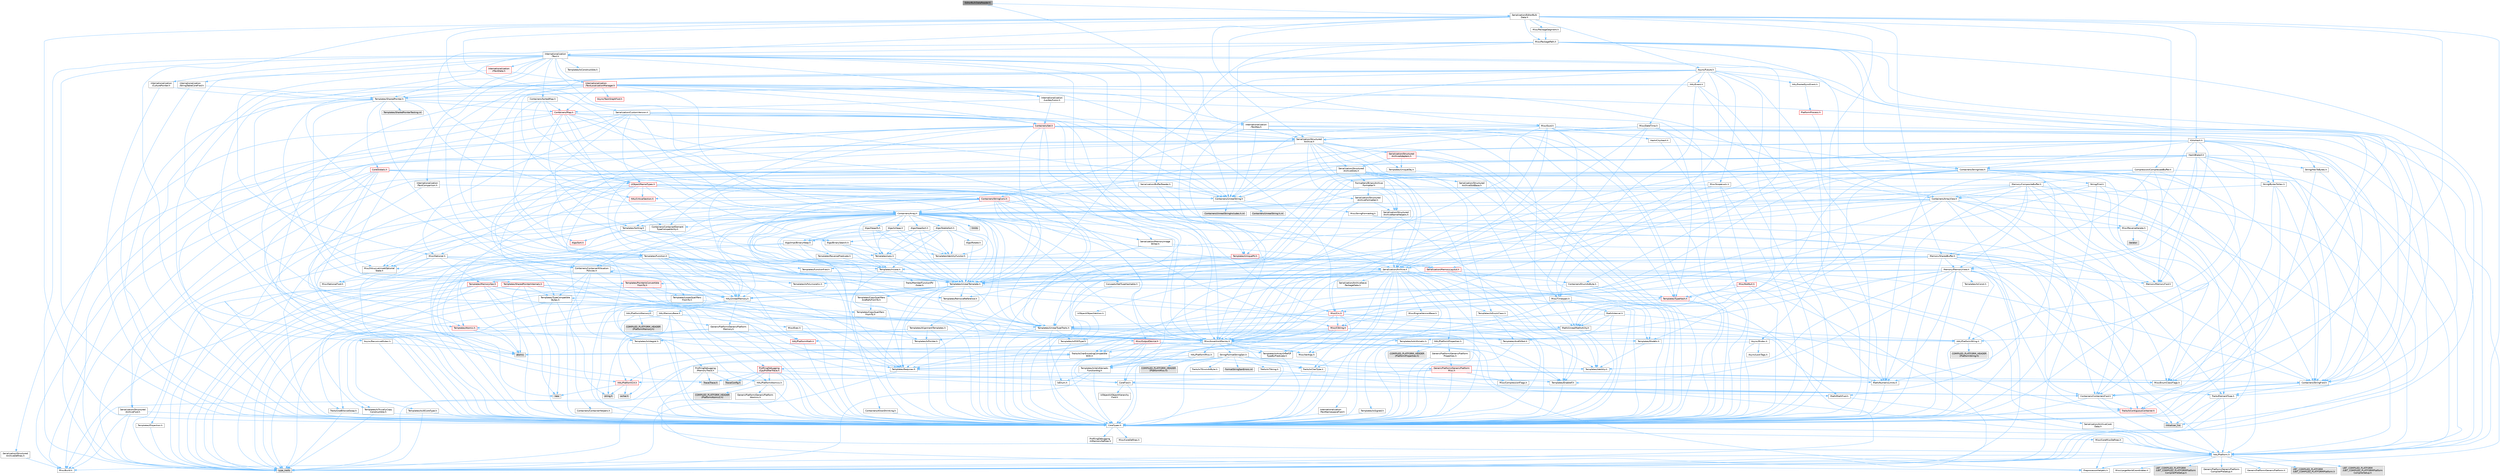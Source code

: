 digraph "EditorBulkDataReader.h"
{
 // INTERACTIVE_SVG=YES
 // LATEX_PDF_SIZE
  bgcolor="transparent";
  edge [fontname=Helvetica,fontsize=10,labelfontname=Helvetica,labelfontsize=10];
  node [fontname=Helvetica,fontsize=10,shape=box,height=0.2,width=0.4];
  Node1 [id="Node000001",label="EditorBulkDataReader.h",height=0.2,width=0.4,color="gray40", fillcolor="grey60", style="filled", fontcolor="black",tooltip=" "];
  Node1 -> Node2 [id="edge1_Node000001_Node000002",color="steelblue1",style="solid",tooltip=" "];
  Node2 [id="Node000002",label="Serialization/BufferReader.h",height=0.2,width=0.4,color="grey40", fillcolor="white", style="filled",URL="$d4/d3f/BufferReader_8h.html",tooltip=" "];
  Node2 -> Node3 [id="edge2_Node000002_Node000003",color="steelblue1",style="solid",tooltip=" "];
  Node3 [id="Node000003",label="CoreTypes.h",height=0.2,width=0.4,color="grey40", fillcolor="white", style="filled",URL="$dc/dec/CoreTypes_8h.html",tooltip=" "];
  Node3 -> Node4 [id="edge3_Node000003_Node000004",color="steelblue1",style="solid",tooltip=" "];
  Node4 [id="Node000004",label="HAL/Platform.h",height=0.2,width=0.4,color="grey40", fillcolor="white", style="filled",URL="$d9/dd0/Platform_8h.html",tooltip=" "];
  Node4 -> Node5 [id="edge4_Node000004_Node000005",color="steelblue1",style="solid",tooltip=" "];
  Node5 [id="Node000005",label="Misc/Build.h",height=0.2,width=0.4,color="grey40", fillcolor="white", style="filled",URL="$d3/dbb/Build_8h.html",tooltip=" "];
  Node4 -> Node6 [id="edge5_Node000004_Node000006",color="steelblue1",style="solid",tooltip=" "];
  Node6 [id="Node000006",label="Misc/LargeWorldCoordinates.h",height=0.2,width=0.4,color="grey40", fillcolor="white", style="filled",URL="$d2/dcb/LargeWorldCoordinates_8h.html",tooltip=" "];
  Node4 -> Node7 [id="edge6_Node000004_Node000007",color="steelblue1",style="solid",tooltip=" "];
  Node7 [id="Node000007",label="type_traits",height=0.2,width=0.4,color="grey60", fillcolor="#E0E0E0", style="filled",tooltip=" "];
  Node4 -> Node8 [id="edge7_Node000004_Node000008",color="steelblue1",style="solid",tooltip=" "];
  Node8 [id="Node000008",label="PreprocessorHelpers.h",height=0.2,width=0.4,color="grey40", fillcolor="white", style="filled",URL="$db/ddb/PreprocessorHelpers_8h.html",tooltip=" "];
  Node4 -> Node9 [id="edge8_Node000004_Node000009",color="steelblue1",style="solid",tooltip=" "];
  Node9 [id="Node000009",label="UBT_COMPILED_PLATFORM\l/UBT_COMPILED_PLATFORMPlatform\lCompilerPreSetup.h",height=0.2,width=0.4,color="grey60", fillcolor="#E0E0E0", style="filled",tooltip=" "];
  Node4 -> Node10 [id="edge9_Node000004_Node000010",color="steelblue1",style="solid",tooltip=" "];
  Node10 [id="Node000010",label="GenericPlatform/GenericPlatform\lCompilerPreSetup.h",height=0.2,width=0.4,color="grey40", fillcolor="white", style="filled",URL="$d9/dc8/GenericPlatformCompilerPreSetup_8h.html",tooltip=" "];
  Node4 -> Node11 [id="edge10_Node000004_Node000011",color="steelblue1",style="solid",tooltip=" "];
  Node11 [id="Node000011",label="GenericPlatform/GenericPlatform.h",height=0.2,width=0.4,color="grey40", fillcolor="white", style="filled",URL="$d6/d84/GenericPlatform_8h.html",tooltip=" "];
  Node4 -> Node12 [id="edge11_Node000004_Node000012",color="steelblue1",style="solid",tooltip=" "];
  Node12 [id="Node000012",label="UBT_COMPILED_PLATFORM\l/UBT_COMPILED_PLATFORMPlatform.h",height=0.2,width=0.4,color="grey60", fillcolor="#E0E0E0", style="filled",tooltip=" "];
  Node4 -> Node13 [id="edge12_Node000004_Node000013",color="steelblue1",style="solid",tooltip=" "];
  Node13 [id="Node000013",label="UBT_COMPILED_PLATFORM\l/UBT_COMPILED_PLATFORMPlatform\lCompilerSetup.h",height=0.2,width=0.4,color="grey60", fillcolor="#E0E0E0", style="filled",tooltip=" "];
  Node3 -> Node14 [id="edge13_Node000003_Node000014",color="steelblue1",style="solid",tooltip=" "];
  Node14 [id="Node000014",label="ProfilingDebugging\l/UMemoryDefines.h",height=0.2,width=0.4,color="grey40", fillcolor="white", style="filled",URL="$d2/da2/UMemoryDefines_8h.html",tooltip=" "];
  Node3 -> Node15 [id="edge14_Node000003_Node000015",color="steelblue1",style="solid",tooltip=" "];
  Node15 [id="Node000015",label="Misc/CoreMiscDefines.h",height=0.2,width=0.4,color="grey40", fillcolor="white", style="filled",URL="$da/d38/CoreMiscDefines_8h.html",tooltip=" "];
  Node15 -> Node4 [id="edge15_Node000015_Node000004",color="steelblue1",style="solid",tooltip=" "];
  Node15 -> Node8 [id="edge16_Node000015_Node000008",color="steelblue1",style="solid",tooltip=" "];
  Node3 -> Node16 [id="edge17_Node000003_Node000016",color="steelblue1",style="solid",tooltip=" "];
  Node16 [id="Node000016",label="Misc/CoreDefines.h",height=0.2,width=0.4,color="grey40", fillcolor="white", style="filled",URL="$d3/dd2/CoreDefines_8h.html",tooltip=" "];
  Node2 -> Node17 [id="edge18_Node000002_Node000017",color="steelblue1",style="solid",tooltip=" "];
  Node17 [id="Node000017",label="Misc/AssertionMacros.h",height=0.2,width=0.4,color="grey40", fillcolor="white", style="filled",URL="$d0/dfa/AssertionMacros_8h.html",tooltip=" "];
  Node17 -> Node3 [id="edge19_Node000017_Node000003",color="steelblue1",style="solid",tooltip=" "];
  Node17 -> Node4 [id="edge20_Node000017_Node000004",color="steelblue1",style="solid",tooltip=" "];
  Node17 -> Node18 [id="edge21_Node000017_Node000018",color="steelblue1",style="solid",tooltip=" "];
  Node18 [id="Node000018",label="HAL/PlatformMisc.h",height=0.2,width=0.4,color="grey40", fillcolor="white", style="filled",URL="$d0/df5/PlatformMisc_8h.html",tooltip=" "];
  Node18 -> Node3 [id="edge22_Node000018_Node000003",color="steelblue1",style="solid",tooltip=" "];
  Node18 -> Node19 [id="edge23_Node000018_Node000019",color="steelblue1",style="solid",tooltip=" "];
  Node19 [id="Node000019",label="GenericPlatform/GenericPlatform\lMisc.h",height=0.2,width=0.4,color="red", fillcolor="#FFF0F0", style="filled",URL="$db/d9a/GenericPlatformMisc_8h.html",tooltip=" "];
  Node19 -> Node20 [id="edge24_Node000019_Node000020",color="steelblue1",style="solid",tooltip=" "];
  Node20 [id="Node000020",label="Containers/StringFwd.h",height=0.2,width=0.4,color="grey40", fillcolor="white", style="filled",URL="$df/d37/StringFwd_8h.html",tooltip=" "];
  Node20 -> Node3 [id="edge25_Node000020_Node000003",color="steelblue1",style="solid",tooltip=" "];
  Node20 -> Node21 [id="edge26_Node000020_Node000021",color="steelblue1",style="solid",tooltip=" "];
  Node21 [id="Node000021",label="Traits/ElementType.h",height=0.2,width=0.4,color="grey40", fillcolor="white", style="filled",URL="$d5/d4f/ElementType_8h.html",tooltip=" "];
  Node21 -> Node4 [id="edge27_Node000021_Node000004",color="steelblue1",style="solid",tooltip=" "];
  Node21 -> Node22 [id="edge28_Node000021_Node000022",color="steelblue1",style="solid",tooltip=" "];
  Node22 [id="Node000022",label="initializer_list",height=0.2,width=0.4,color="grey60", fillcolor="#E0E0E0", style="filled",tooltip=" "];
  Node21 -> Node7 [id="edge29_Node000021_Node000007",color="steelblue1",style="solid",tooltip=" "];
  Node20 -> Node23 [id="edge30_Node000020_Node000023",color="steelblue1",style="solid",tooltip=" "];
  Node23 [id="Node000023",label="Traits/IsContiguousContainer.h",height=0.2,width=0.4,color="red", fillcolor="#FFF0F0", style="filled",URL="$d5/d3c/IsContiguousContainer_8h.html",tooltip=" "];
  Node23 -> Node3 [id="edge31_Node000023_Node000003",color="steelblue1",style="solid",tooltip=" "];
  Node23 -> Node22 [id="edge32_Node000023_Node000022",color="steelblue1",style="solid",tooltip=" "];
  Node19 -> Node25 [id="edge33_Node000019_Node000025",color="steelblue1",style="solid",tooltip=" "];
  Node25 [id="Node000025",label="CoreFwd.h",height=0.2,width=0.4,color="grey40", fillcolor="white", style="filled",URL="$d1/d1e/CoreFwd_8h.html",tooltip=" "];
  Node25 -> Node3 [id="edge34_Node000025_Node000003",color="steelblue1",style="solid",tooltip=" "];
  Node25 -> Node26 [id="edge35_Node000025_Node000026",color="steelblue1",style="solid",tooltip=" "];
  Node26 [id="Node000026",label="Containers/ContainersFwd.h",height=0.2,width=0.4,color="grey40", fillcolor="white", style="filled",URL="$d4/d0a/ContainersFwd_8h.html",tooltip=" "];
  Node26 -> Node4 [id="edge36_Node000026_Node000004",color="steelblue1",style="solid",tooltip=" "];
  Node26 -> Node3 [id="edge37_Node000026_Node000003",color="steelblue1",style="solid",tooltip=" "];
  Node26 -> Node23 [id="edge38_Node000026_Node000023",color="steelblue1",style="solid",tooltip=" "];
  Node25 -> Node27 [id="edge39_Node000025_Node000027",color="steelblue1",style="solid",tooltip=" "];
  Node27 [id="Node000027",label="Math/MathFwd.h",height=0.2,width=0.4,color="grey40", fillcolor="white", style="filled",URL="$d2/d10/MathFwd_8h.html",tooltip=" "];
  Node27 -> Node4 [id="edge40_Node000027_Node000004",color="steelblue1",style="solid",tooltip=" "];
  Node25 -> Node28 [id="edge41_Node000025_Node000028",color="steelblue1",style="solid",tooltip=" "];
  Node28 [id="Node000028",label="UObject/UObjectHierarchy\lFwd.h",height=0.2,width=0.4,color="grey40", fillcolor="white", style="filled",URL="$d3/d13/UObjectHierarchyFwd_8h.html",tooltip=" "];
  Node19 -> Node3 [id="edge42_Node000019_Node000003",color="steelblue1",style="solid",tooltip=" "];
  Node19 -> Node30 [id="edge43_Node000019_Node000030",color="steelblue1",style="solid",tooltip=" "];
  Node30 [id="Node000030",label="HAL/PlatformCrt.h",height=0.2,width=0.4,color="red", fillcolor="#FFF0F0", style="filled",URL="$d8/d75/PlatformCrt_8h.html",tooltip=" "];
  Node30 -> Node31 [id="edge44_Node000030_Node000031",color="steelblue1",style="solid",tooltip=" "];
  Node31 [id="Node000031",label="new",height=0.2,width=0.4,color="grey60", fillcolor="#E0E0E0", style="filled",tooltip=" "];
  Node30 -> Node32 [id="edge45_Node000030_Node000032",color="steelblue1",style="solid",tooltip=" "];
  Node32 [id="Node000032",label="wchar.h",height=0.2,width=0.4,color="grey60", fillcolor="#E0E0E0", style="filled",tooltip=" "];
  Node30 -> Node39 [id="edge46_Node000030_Node000039",color="steelblue1",style="solid",tooltip=" "];
  Node39 [id="Node000039",label="string.h",height=0.2,width=0.4,color="grey60", fillcolor="#E0E0E0", style="filled",tooltip=" "];
  Node19 -> Node40 [id="edge47_Node000019_Node000040",color="steelblue1",style="solid",tooltip=" "];
  Node40 [id="Node000040",label="Math/NumericLimits.h",height=0.2,width=0.4,color="grey40", fillcolor="white", style="filled",URL="$df/d1b/NumericLimits_8h.html",tooltip=" "];
  Node40 -> Node3 [id="edge48_Node000040_Node000003",color="steelblue1",style="solid",tooltip=" "];
  Node19 -> Node41 [id="edge49_Node000019_Node000041",color="steelblue1",style="solid",tooltip=" "];
  Node41 [id="Node000041",label="Misc/CompressionFlags.h",height=0.2,width=0.4,color="grey40", fillcolor="white", style="filled",URL="$d9/d76/CompressionFlags_8h.html",tooltip=" "];
  Node19 -> Node42 [id="edge50_Node000019_Node000042",color="steelblue1",style="solid",tooltip=" "];
  Node42 [id="Node000042",label="Misc/EnumClassFlags.h",height=0.2,width=0.4,color="grey40", fillcolor="white", style="filled",URL="$d8/de7/EnumClassFlags_8h.html",tooltip=" "];
  Node18 -> Node45 [id="edge51_Node000018_Node000045",color="steelblue1",style="solid",tooltip=" "];
  Node45 [id="Node000045",label="COMPILED_PLATFORM_HEADER\l(PlatformMisc.h)",height=0.2,width=0.4,color="grey60", fillcolor="#E0E0E0", style="filled",tooltip=" "];
  Node18 -> Node46 [id="edge52_Node000018_Node000046",color="steelblue1",style="solid",tooltip=" "];
  Node46 [id="Node000046",label="ProfilingDebugging\l/CpuProfilerTrace.h",height=0.2,width=0.4,color="red", fillcolor="#FFF0F0", style="filled",URL="$da/dcb/CpuProfilerTrace_8h.html",tooltip=" "];
  Node46 -> Node3 [id="edge53_Node000046_Node000003",color="steelblue1",style="solid",tooltip=" "];
  Node46 -> Node26 [id="edge54_Node000046_Node000026",color="steelblue1",style="solid",tooltip=" "];
  Node46 -> Node47 [id="edge55_Node000046_Node000047",color="steelblue1",style="solid",tooltip=" "];
  Node47 [id="Node000047",label="HAL/PlatformAtomics.h",height=0.2,width=0.4,color="grey40", fillcolor="white", style="filled",URL="$d3/d36/PlatformAtomics_8h.html",tooltip=" "];
  Node47 -> Node3 [id="edge56_Node000047_Node000003",color="steelblue1",style="solid",tooltip=" "];
  Node47 -> Node48 [id="edge57_Node000047_Node000048",color="steelblue1",style="solid",tooltip=" "];
  Node48 [id="Node000048",label="GenericPlatform/GenericPlatform\lAtomics.h",height=0.2,width=0.4,color="grey40", fillcolor="white", style="filled",URL="$da/d72/GenericPlatformAtomics_8h.html",tooltip=" "];
  Node48 -> Node3 [id="edge58_Node000048_Node000003",color="steelblue1",style="solid",tooltip=" "];
  Node47 -> Node49 [id="edge59_Node000047_Node000049",color="steelblue1",style="solid",tooltip=" "];
  Node49 [id="Node000049",label="COMPILED_PLATFORM_HEADER\l(PlatformAtomics.h)",height=0.2,width=0.4,color="grey60", fillcolor="#E0E0E0", style="filled",tooltip=" "];
  Node46 -> Node8 [id="edge60_Node000046_Node000008",color="steelblue1",style="solid",tooltip=" "];
  Node46 -> Node5 [id="edge61_Node000046_Node000005",color="steelblue1",style="solid",tooltip=" "];
  Node46 -> Node50 [id="edge62_Node000046_Node000050",color="steelblue1",style="solid",tooltip=" "];
  Node50 [id="Node000050",label="Trace/Config.h",height=0.2,width=0.4,color="grey60", fillcolor="#E0E0E0", style="filled",tooltip=" "];
  Node46 -> Node53 [id="edge63_Node000046_Node000053",color="steelblue1",style="solid",tooltip=" "];
  Node53 [id="Node000053",label="Trace/Trace.h",height=0.2,width=0.4,color="grey60", fillcolor="#E0E0E0", style="filled",tooltip=" "];
  Node17 -> Node8 [id="edge64_Node000017_Node000008",color="steelblue1",style="solid",tooltip=" "];
  Node17 -> Node54 [id="edge65_Node000017_Node000054",color="steelblue1",style="solid",tooltip=" "];
  Node54 [id="Node000054",label="Templates/EnableIf.h",height=0.2,width=0.4,color="grey40", fillcolor="white", style="filled",URL="$d7/d60/EnableIf_8h.html",tooltip=" "];
  Node54 -> Node3 [id="edge66_Node000054_Node000003",color="steelblue1",style="solid",tooltip=" "];
  Node17 -> Node55 [id="edge67_Node000017_Node000055",color="steelblue1",style="solid",tooltip=" "];
  Node55 [id="Node000055",label="Templates/IsArrayOrRefOf\lTypeByPredicate.h",height=0.2,width=0.4,color="grey40", fillcolor="white", style="filled",URL="$d6/da1/IsArrayOrRefOfTypeByPredicate_8h.html",tooltip=" "];
  Node55 -> Node3 [id="edge68_Node000055_Node000003",color="steelblue1",style="solid",tooltip=" "];
  Node17 -> Node56 [id="edge69_Node000017_Node000056",color="steelblue1",style="solid",tooltip=" "];
  Node56 [id="Node000056",label="Templates/IsValidVariadic\lFunctionArg.h",height=0.2,width=0.4,color="grey40", fillcolor="white", style="filled",URL="$d0/dc8/IsValidVariadicFunctionArg_8h.html",tooltip=" "];
  Node56 -> Node3 [id="edge70_Node000056_Node000003",color="steelblue1",style="solid",tooltip=" "];
  Node56 -> Node57 [id="edge71_Node000056_Node000057",color="steelblue1",style="solid",tooltip=" "];
  Node57 [id="Node000057",label="IsEnum.h",height=0.2,width=0.4,color="grey40", fillcolor="white", style="filled",URL="$d4/de5/IsEnum_8h.html",tooltip=" "];
  Node56 -> Node7 [id="edge72_Node000056_Node000007",color="steelblue1",style="solid",tooltip=" "];
  Node17 -> Node58 [id="edge73_Node000017_Node000058",color="steelblue1",style="solid",tooltip=" "];
  Node58 [id="Node000058",label="Traits/IsCharEncodingCompatible\lWith.h",height=0.2,width=0.4,color="grey40", fillcolor="white", style="filled",URL="$df/dd1/IsCharEncodingCompatibleWith_8h.html",tooltip=" "];
  Node58 -> Node7 [id="edge74_Node000058_Node000007",color="steelblue1",style="solid",tooltip=" "];
  Node58 -> Node59 [id="edge75_Node000058_Node000059",color="steelblue1",style="solid",tooltip=" "];
  Node59 [id="Node000059",label="Traits/IsCharType.h",height=0.2,width=0.4,color="grey40", fillcolor="white", style="filled",URL="$db/d51/IsCharType_8h.html",tooltip=" "];
  Node59 -> Node3 [id="edge76_Node000059_Node000003",color="steelblue1",style="solid",tooltip=" "];
  Node17 -> Node60 [id="edge77_Node000017_Node000060",color="steelblue1",style="solid",tooltip=" "];
  Node60 [id="Node000060",label="Misc/VarArgs.h",height=0.2,width=0.4,color="grey40", fillcolor="white", style="filled",URL="$d5/d6f/VarArgs_8h.html",tooltip=" "];
  Node60 -> Node3 [id="edge78_Node000060_Node000003",color="steelblue1",style="solid",tooltip=" "];
  Node17 -> Node61 [id="edge79_Node000017_Node000061",color="steelblue1",style="solid",tooltip=" "];
  Node61 [id="Node000061",label="String/FormatStringSan.h",height=0.2,width=0.4,color="grey40", fillcolor="white", style="filled",URL="$d3/d8b/FormatStringSan_8h.html",tooltip=" "];
  Node61 -> Node7 [id="edge80_Node000061_Node000007",color="steelblue1",style="solid",tooltip=" "];
  Node61 -> Node3 [id="edge81_Node000061_Node000003",color="steelblue1",style="solid",tooltip=" "];
  Node61 -> Node62 [id="edge82_Node000061_Node000062",color="steelblue1",style="solid",tooltip=" "];
  Node62 [id="Node000062",label="Templates/Requires.h",height=0.2,width=0.4,color="grey40", fillcolor="white", style="filled",URL="$dc/d96/Requires_8h.html",tooltip=" "];
  Node62 -> Node54 [id="edge83_Node000062_Node000054",color="steelblue1",style="solid",tooltip=" "];
  Node62 -> Node7 [id="edge84_Node000062_Node000007",color="steelblue1",style="solid",tooltip=" "];
  Node61 -> Node63 [id="edge85_Node000061_Node000063",color="steelblue1",style="solid",tooltip=" "];
  Node63 [id="Node000063",label="Templates/Identity.h",height=0.2,width=0.4,color="grey40", fillcolor="white", style="filled",URL="$d0/dd5/Identity_8h.html",tooltip=" "];
  Node61 -> Node56 [id="edge86_Node000061_Node000056",color="steelblue1",style="solid",tooltip=" "];
  Node61 -> Node59 [id="edge87_Node000061_Node000059",color="steelblue1",style="solid",tooltip=" "];
  Node61 -> Node64 [id="edge88_Node000061_Node000064",color="steelblue1",style="solid",tooltip=" "];
  Node64 [id="Node000064",label="Traits/IsTEnumAsByte.h",height=0.2,width=0.4,color="grey40", fillcolor="white", style="filled",URL="$d1/de6/IsTEnumAsByte_8h.html",tooltip=" "];
  Node61 -> Node65 [id="edge89_Node000061_Node000065",color="steelblue1",style="solid",tooltip=" "];
  Node65 [id="Node000065",label="Traits/IsTString.h",height=0.2,width=0.4,color="grey40", fillcolor="white", style="filled",URL="$d0/df8/IsTString_8h.html",tooltip=" "];
  Node65 -> Node26 [id="edge90_Node000065_Node000026",color="steelblue1",style="solid",tooltip=" "];
  Node61 -> Node26 [id="edge91_Node000061_Node000026",color="steelblue1",style="solid",tooltip=" "];
  Node61 -> Node66 [id="edge92_Node000061_Node000066",color="steelblue1",style="solid",tooltip=" "];
  Node66 [id="Node000066",label="FormatStringSanErrors.inl",height=0.2,width=0.4,color="grey60", fillcolor="#E0E0E0", style="filled",tooltip=" "];
  Node17 -> Node67 [id="edge93_Node000017_Node000067",color="steelblue1",style="solid",tooltip=" "];
  Node67 [id="Node000067",label="atomic",height=0.2,width=0.4,color="grey60", fillcolor="#E0E0E0", style="filled",tooltip=" "];
  Node2 -> Node68 [id="edge94_Node000002_Node000068",color="steelblue1",style="solid",tooltip=" "];
  Node68 [id="Node000068",label="HAL/UnrealMemory.h",height=0.2,width=0.4,color="grey40", fillcolor="white", style="filled",URL="$d9/d96/UnrealMemory_8h.html",tooltip=" "];
  Node68 -> Node3 [id="edge95_Node000068_Node000003",color="steelblue1",style="solid",tooltip=" "];
  Node68 -> Node69 [id="edge96_Node000068_Node000069",color="steelblue1",style="solid",tooltip=" "];
  Node69 [id="Node000069",label="GenericPlatform/GenericPlatform\lMemory.h",height=0.2,width=0.4,color="grey40", fillcolor="white", style="filled",URL="$dd/d22/GenericPlatformMemory_8h.html",tooltip=" "];
  Node69 -> Node25 [id="edge97_Node000069_Node000025",color="steelblue1",style="solid",tooltip=" "];
  Node69 -> Node3 [id="edge98_Node000069_Node000003",color="steelblue1",style="solid",tooltip=" "];
  Node69 -> Node70 [id="edge99_Node000069_Node000070",color="steelblue1",style="solid",tooltip=" "];
  Node70 [id="Node000070",label="HAL/PlatformString.h",height=0.2,width=0.4,color="grey40", fillcolor="white", style="filled",URL="$db/db5/PlatformString_8h.html",tooltip=" "];
  Node70 -> Node3 [id="edge100_Node000070_Node000003",color="steelblue1",style="solid",tooltip=" "];
  Node70 -> Node71 [id="edge101_Node000070_Node000071",color="steelblue1",style="solid",tooltip=" "];
  Node71 [id="Node000071",label="COMPILED_PLATFORM_HEADER\l(PlatformString.h)",height=0.2,width=0.4,color="grey60", fillcolor="#E0E0E0", style="filled",tooltip=" "];
  Node69 -> Node39 [id="edge102_Node000069_Node000039",color="steelblue1",style="solid",tooltip=" "];
  Node69 -> Node32 [id="edge103_Node000069_Node000032",color="steelblue1",style="solid",tooltip=" "];
  Node68 -> Node72 [id="edge104_Node000068_Node000072",color="steelblue1",style="solid",tooltip=" "];
  Node72 [id="Node000072",label="HAL/MemoryBase.h",height=0.2,width=0.4,color="grey40", fillcolor="white", style="filled",URL="$d6/d9f/MemoryBase_8h.html",tooltip=" "];
  Node72 -> Node3 [id="edge105_Node000072_Node000003",color="steelblue1",style="solid",tooltip=" "];
  Node72 -> Node47 [id="edge106_Node000072_Node000047",color="steelblue1",style="solid",tooltip=" "];
  Node72 -> Node30 [id="edge107_Node000072_Node000030",color="steelblue1",style="solid",tooltip=" "];
  Node72 -> Node73 [id="edge108_Node000072_Node000073",color="steelblue1",style="solid",tooltip=" "];
  Node73 [id="Node000073",label="Misc/Exec.h",height=0.2,width=0.4,color="grey40", fillcolor="white", style="filled",URL="$de/ddb/Exec_8h.html",tooltip=" "];
  Node73 -> Node3 [id="edge109_Node000073_Node000003",color="steelblue1",style="solid",tooltip=" "];
  Node73 -> Node17 [id="edge110_Node000073_Node000017",color="steelblue1",style="solid",tooltip=" "];
  Node72 -> Node74 [id="edge111_Node000072_Node000074",color="steelblue1",style="solid",tooltip=" "];
  Node74 [id="Node000074",label="Misc/OutputDevice.h",height=0.2,width=0.4,color="red", fillcolor="#FFF0F0", style="filled",URL="$d7/d32/OutputDevice_8h.html",tooltip=" "];
  Node74 -> Node25 [id="edge112_Node000074_Node000025",color="steelblue1",style="solid",tooltip=" "];
  Node74 -> Node3 [id="edge113_Node000074_Node000003",color="steelblue1",style="solid",tooltip=" "];
  Node74 -> Node60 [id="edge114_Node000074_Node000060",color="steelblue1",style="solid",tooltip=" "];
  Node74 -> Node55 [id="edge115_Node000074_Node000055",color="steelblue1",style="solid",tooltip=" "];
  Node74 -> Node56 [id="edge116_Node000074_Node000056",color="steelblue1",style="solid",tooltip=" "];
  Node74 -> Node58 [id="edge117_Node000074_Node000058",color="steelblue1",style="solid",tooltip=" "];
  Node72 -> Node76 [id="edge118_Node000072_Node000076",color="steelblue1",style="solid",tooltip=" "];
  Node76 [id="Node000076",label="Templates/Atomic.h",height=0.2,width=0.4,color="red", fillcolor="#FFF0F0", style="filled",URL="$d3/d91/Atomic_8h.html",tooltip=" "];
  Node76 -> Node79 [id="edge119_Node000076_Node000079",color="steelblue1",style="solid",tooltip=" "];
  Node79 [id="Node000079",label="Templates/IsIntegral.h",height=0.2,width=0.4,color="grey40", fillcolor="white", style="filled",URL="$da/d64/IsIntegral_8h.html",tooltip=" "];
  Node79 -> Node3 [id="edge120_Node000079_Node000003",color="steelblue1",style="solid",tooltip=" "];
  Node76 -> Node67 [id="edge121_Node000076_Node000067",color="steelblue1",style="solid",tooltip=" "];
  Node68 -> Node85 [id="edge122_Node000068_Node000085",color="steelblue1",style="solid",tooltip=" "];
  Node85 [id="Node000085",label="HAL/PlatformMemory.h",height=0.2,width=0.4,color="grey40", fillcolor="white", style="filled",URL="$de/d68/PlatformMemory_8h.html",tooltip=" "];
  Node85 -> Node3 [id="edge123_Node000085_Node000003",color="steelblue1",style="solid",tooltip=" "];
  Node85 -> Node69 [id="edge124_Node000085_Node000069",color="steelblue1",style="solid",tooltip=" "];
  Node85 -> Node86 [id="edge125_Node000085_Node000086",color="steelblue1",style="solid",tooltip=" "];
  Node86 [id="Node000086",label="COMPILED_PLATFORM_HEADER\l(PlatformMemory.h)",height=0.2,width=0.4,color="grey60", fillcolor="#E0E0E0", style="filled",tooltip=" "];
  Node68 -> Node87 [id="edge126_Node000068_Node000087",color="steelblue1",style="solid",tooltip=" "];
  Node87 [id="Node000087",label="ProfilingDebugging\l/MemoryTrace.h",height=0.2,width=0.4,color="grey40", fillcolor="white", style="filled",URL="$da/dd7/MemoryTrace_8h.html",tooltip=" "];
  Node87 -> Node4 [id="edge127_Node000087_Node000004",color="steelblue1",style="solid",tooltip=" "];
  Node87 -> Node42 [id="edge128_Node000087_Node000042",color="steelblue1",style="solid",tooltip=" "];
  Node87 -> Node50 [id="edge129_Node000087_Node000050",color="steelblue1",style="solid",tooltip=" "];
  Node87 -> Node53 [id="edge130_Node000087_Node000053",color="steelblue1",style="solid",tooltip=" "];
  Node68 -> Node88 [id="edge131_Node000068_Node000088",color="steelblue1",style="solid",tooltip=" "];
  Node88 [id="Node000088",label="Templates/IsPointer.h",height=0.2,width=0.4,color="grey40", fillcolor="white", style="filled",URL="$d7/d05/IsPointer_8h.html",tooltip=" "];
  Node88 -> Node3 [id="edge132_Node000088_Node000003",color="steelblue1",style="solid",tooltip=" "];
  Node2 -> Node89 [id="edge133_Node000002_Node000089",color="steelblue1",style="solid",tooltip=" "];
  Node89 [id="Node000089",label="Serialization/Archive.h",height=0.2,width=0.4,color="grey40", fillcolor="white", style="filled",URL="$d7/d3b/Archive_8h.html",tooltip=" "];
  Node89 -> Node25 [id="edge134_Node000089_Node000025",color="steelblue1",style="solid",tooltip=" "];
  Node89 -> Node3 [id="edge135_Node000089_Node000003",color="steelblue1",style="solid",tooltip=" "];
  Node89 -> Node90 [id="edge136_Node000089_Node000090",color="steelblue1",style="solid",tooltip=" "];
  Node90 [id="Node000090",label="HAL/PlatformProperties.h",height=0.2,width=0.4,color="grey40", fillcolor="white", style="filled",URL="$d9/db0/PlatformProperties_8h.html",tooltip=" "];
  Node90 -> Node3 [id="edge137_Node000090_Node000003",color="steelblue1",style="solid",tooltip=" "];
  Node90 -> Node91 [id="edge138_Node000090_Node000091",color="steelblue1",style="solid",tooltip=" "];
  Node91 [id="Node000091",label="GenericPlatform/GenericPlatform\lProperties.h",height=0.2,width=0.4,color="grey40", fillcolor="white", style="filled",URL="$d2/dcd/GenericPlatformProperties_8h.html",tooltip=" "];
  Node91 -> Node3 [id="edge139_Node000091_Node000003",color="steelblue1",style="solid",tooltip=" "];
  Node91 -> Node19 [id="edge140_Node000091_Node000019",color="steelblue1",style="solid",tooltip=" "];
  Node90 -> Node92 [id="edge141_Node000090_Node000092",color="steelblue1",style="solid",tooltip=" "];
  Node92 [id="Node000092",label="COMPILED_PLATFORM_HEADER\l(PlatformProperties.h)",height=0.2,width=0.4,color="grey60", fillcolor="#E0E0E0", style="filled",tooltip=" "];
  Node89 -> Node93 [id="edge142_Node000089_Node000093",color="steelblue1",style="solid",tooltip=" "];
  Node93 [id="Node000093",label="Internationalization\l/TextNamespaceFwd.h",height=0.2,width=0.4,color="grey40", fillcolor="white", style="filled",URL="$d8/d97/TextNamespaceFwd_8h.html",tooltip=" "];
  Node93 -> Node3 [id="edge143_Node000093_Node000003",color="steelblue1",style="solid",tooltip=" "];
  Node89 -> Node27 [id="edge144_Node000089_Node000027",color="steelblue1",style="solid",tooltip=" "];
  Node89 -> Node17 [id="edge145_Node000089_Node000017",color="steelblue1",style="solid",tooltip=" "];
  Node89 -> Node5 [id="edge146_Node000089_Node000005",color="steelblue1",style="solid",tooltip=" "];
  Node89 -> Node41 [id="edge147_Node000089_Node000041",color="steelblue1",style="solid",tooltip=" "];
  Node89 -> Node94 [id="edge148_Node000089_Node000094",color="steelblue1",style="solid",tooltip=" "];
  Node94 [id="Node000094",label="Misc/EngineVersionBase.h",height=0.2,width=0.4,color="grey40", fillcolor="white", style="filled",URL="$d5/d2b/EngineVersionBase_8h.html",tooltip=" "];
  Node94 -> Node3 [id="edge149_Node000094_Node000003",color="steelblue1",style="solid",tooltip=" "];
  Node89 -> Node60 [id="edge150_Node000089_Node000060",color="steelblue1",style="solid",tooltip=" "];
  Node89 -> Node95 [id="edge151_Node000089_Node000095",color="steelblue1",style="solid",tooltip=" "];
  Node95 [id="Node000095",label="Serialization/ArchiveCook\lData.h",height=0.2,width=0.4,color="grey40", fillcolor="white", style="filled",URL="$dc/db6/ArchiveCookData_8h.html",tooltip=" "];
  Node95 -> Node4 [id="edge152_Node000095_Node000004",color="steelblue1",style="solid",tooltip=" "];
  Node89 -> Node96 [id="edge153_Node000089_Node000096",color="steelblue1",style="solid",tooltip=" "];
  Node96 [id="Node000096",label="Serialization/ArchiveSave\lPackageData.h",height=0.2,width=0.4,color="grey40", fillcolor="white", style="filled",URL="$d1/d37/ArchiveSavePackageData_8h.html",tooltip=" "];
  Node89 -> Node54 [id="edge154_Node000089_Node000054",color="steelblue1",style="solid",tooltip=" "];
  Node89 -> Node55 [id="edge155_Node000089_Node000055",color="steelblue1",style="solid",tooltip=" "];
  Node89 -> Node97 [id="edge156_Node000089_Node000097",color="steelblue1",style="solid",tooltip=" "];
  Node97 [id="Node000097",label="Templates/IsEnumClass.h",height=0.2,width=0.4,color="grey40", fillcolor="white", style="filled",URL="$d7/d15/IsEnumClass_8h.html",tooltip=" "];
  Node97 -> Node3 [id="edge157_Node000097_Node000003",color="steelblue1",style="solid",tooltip=" "];
  Node97 -> Node81 [id="edge158_Node000097_Node000081",color="steelblue1",style="solid",tooltip=" "];
  Node81 [id="Node000081",label="Templates/AndOrNot.h",height=0.2,width=0.4,color="grey40", fillcolor="white", style="filled",URL="$db/d0a/AndOrNot_8h.html",tooltip=" "];
  Node81 -> Node3 [id="edge159_Node000081_Node000003",color="steelblue1",style="solid",tooltip=" "];
  Node89 -> Node98 [id="edge160_Node000089_Node000098",color="steelblue1",style="solid",tooltip=" "];
  Node98 [id="Node000098",label="Templates/IsSigned.h",height=0.2,width=0.4,color="grey40", fillcolor="white", style="filled",URL="$d8/dd8/IsSigned_8h.html",tooltip=" "];
  Node98 -> Node3 [id="edge161_Node000098_Node000003",color="steelblue1",style="solid",tooltip=" "];
  Node89 -> Node56 [id="edge162_Node000089_Node000056",color="steelblue1",style="solid",tooltip=" "];
  Node89 -> Node99 [id="edge163_Node000089_Node000099",color="steelblue1",style="solid",tooltip=" "];
  Node99 [id="Node000099",label="Templates/UnrealTemplate.h",height=0.2,width=0.4,color="grey40", fillcolor="white", style="filled",URL="$d4/d24/UnrealTemplate_8h.html",tooltip=" "];
  Node99 -> Node3 [id="edge164_Node000099_Node000003",color="steelblue1",style="solid",tooltip=" "];
  Node99 -> Node88 [id="edge165_Node000099_Node000088",color="steelblue1",style="solid",tooltip=" "];
  Node99 -> Node68 [id="edge166_Node000099_Node000068",color="steelblue1",style="solid",tooltip=" "];
  Node99 -> Node100 [id="edge167_Node000099_Node000100",color="steelblue1",style="solid",tooltip=" "];
  Node100 [id="Node000100",label="Templates/CopyQualifiers\lAndRefsFromTo.h",height=0.2,width=0.4,color="grey40", fillcolor="white", style="filled",URL="$d3/db3/CopyQualifiersAndRefsFromTo_8h.html",tooltip=" "];
  Node100 -> Node101 [id="edge168_Node000100_Node000101",color="steelblue1",style="solid",tooltip=" "];
  Node101 [id="Node000101",label="Templates/CopyQualifiers\lFromTo.h",height=0.2,width=0.4,color="grey40", fillcolor="white", style="filled",URL="$d5/db4/CopyQualifiersFromTo_8h.html",tooltip=" "];
  Node99 -> Node102 [id="edge169_Node000099_Node000102",color="steelblue1",style="solid",tooltip=" "];
  Node102 [id="Node000102",label="Templates/UnrealTypeTraits.h",height=0.2,width=0.4,color="grey40", fillcolor="white", style="filled",URL="$d2/d2d/UnrealTypeTraits_8h.html",tooltip=" "];
  Node102 -> Node3 [id="edge170_Node000102_Node000003",color="steelblue1",style="solid",tooltip=" "];
  Node102 -> Node88 [id="edge171_Node000102_Node000088",color="steelblue1",style="solid",tooltip=" "];
  Node102 -> Node17 [id="edge172_Node000102_Node000017",color="steelblue1",style="solid",tooltip=" "];
  Node102 -> Node81 [id="edge173_Node000102_Node000081",color="steelblue1",style="solid",tooltip=" "];
  Node102 -> Node54 [id="edge174_Node000102_Node000054",color="steelblue1",style="solid",tooltip=" "];
  Node102 -> Node103 [id="edge175_Node000102_Node000103",color="steelblue1",style="solid",tooltip=" "];
  Node103 [id="Node000103",label="Templates/IsArithmetic.h",height=0.2,width=0.4,color="grey40", fillcolor="white", style="filled",URL="$d2/d5d/IsArithmetic_8h.html",tooltip=" "];
  Node103 -> Node3 [id="edge176_Node000103_Node000003",color="steelblue1",style="solid",tooltip=" "];
  Node102 -> Node57 [id="edge177_Node000102_Node000057",color="steelblue1",style="solid",tooltip=" "];
  Node102 -> Node104 [id="edge178_Node000102_Node000104",color="steelblue1",style="solid",tooltip=" "];
  Node104 [id="Node000104",label="Templates/Models.h",height=0.2,width=0.4,color="grey40", fillcolor="white", style="filled",URL="$d3/d0c/Models_8h.html",tooltip=" "];
  Node104 -> Node63 [id="edge179_Node000104_Node000063",color="steelblue1",style="solid",tooltip=" "];
  Node102 -> Node105 [id="edge180_Node000102_Node000105",color="steelblue1",style="solid",tooltip=" "];
  Node105 [id="Node000105",label="Templates/IsPODType.h",height=0.2,width=0.4,color="grey40", fillcolor="white", style="filled",URL="$d7/db1/IsPODType_8h.html",tooltip=" "];
  Node105 -> Node3 [id="edge181_Node000105_Node000003",color="steelblue1",style="solid",tooltip=" "];
  Node102 -> Node106 [id="edge182_Node000102_Node000106",color="steelblue1",style="solid",tooltip=" "];
  Node106 [id="Node000106",label="Templates/IsUECoreType.h",height=0.2,width=0.4,color="grey40", fillcolor="white", style="filled",URL="$d1/db8/IsUECoreType_8h.html",tooltip=" "];
  Node106 -> Node3 [id="edge183_Node000106_Node000003",color="steelblue1",style="solid",tooltip=" "];
  Node106 -> Node7 [id="edge184_Node000106_Node000007",color="steelblue1",style="solid",tooltip=" "];
  Node102 -> Node82 [id="edge185_Node000102_Node000082",color="steelblue1",style="solid",tooltip=" "];
  Node82 [id="Node000082",label="Templates/IsTriviallyCopy\lConstructible.h",height=0.2,width=0.4,color="grey40", fillcolor="white", style="filled",URL="$d3/d78/IsTriviallyCopyConstructible_8h.html",tooltip=" "];
  Node82 -> Node3 [id="edge186_Node000082_Node000003",color="steelblue1",style="solid",tooltip=" "];
  Node82 -> Node7 [id="edge187_Node000082_Node000007",color="steelblue1",style="solid",tooltip=" "];
  Node99 -> Node107 [id="edge188_Node000099_Node000107",color="steelblue1",style="solid",tooltip=" "];
  Node107 [id="Node000107",label="Templates/RemoveReference.h",height=0.2,width=0.4,color="grey40", fillcolor="white", style="filled",URL="$da/dbe/RemoveReference_8h.html",tooltip=" "];
  Node107 -> Node3 [id="edge189_Node000107_Node000003",color="steelblue1",style="solid",tooltip=" "];
  Node99 -> Node62 [id="edge190_Node000099_Node000062",color="steelblue1",style="solid",tooltip=" "];
  Node99 -> Node108 [id="edge191_Node000099_Node000108",color="steelblue1",style="solid",tooltip=" "];
  Node108 [id="Node000108",label="Templates/TypeCompatible\lBytes.h",height=0.2,width=0.4,color="grey40", fillcolor="white", style="filled",URL="$df/d0a/TypeCompatibleBytes_8h.html",tooltip=" "];
  Node108 -> Node3 [id="edge192_Node000108_Node000003",color="steelblue1",style="solid",tooltip=" "];
  Node108 -> Node39 [id="edge193_Node000108_Node000039",color="steelblue1",style="solid",tooltip=" "];
  Node108 -> Node31 [id="edge194_Node000108_Node000031",color="steelblue1",style="solid",tooltip=" "];
  Node108 -> Node7 [id="edge195_Node000108_Node000007",color="steelblue1",style="solid",tooltip=" "];
  Node99 -> Node63 [id="edge196_Node000099_Node000063",color="steelblue1",style="solid",tooltip=" "];
  Node99 -> Node23 [id="edge197_Node000099_Node000023",color="steelblue1",style="solid",tooltip=" "];
  Node99 -> Node109 [id="edge198_Node000099_Node000109",color="steelblue1",style="solid",tooltip=" "];
  Node109 [id="Node000109",label="Traits/UseBitwiseSwap.h",height=0.2,width=0.4,color="grey40", fillcolor="white", style="filled",URL="$db/df3/UseBitwiseSwap_8h.html",tooltip=" "];
  Node109 -> Node3 [id="edge199_Node000109_Node000003",color="steelblue1",style="solid",tooltip=" "];
  Node109 -> Node7 [id="edge200_Node000109_Node000007",color="steelblue1",style="solid",tooltip=" "];
  Node99 -> Node7 [id="edge201_Node000099_Node000007",color="steelblue1",style="solid",tooltip=" "];
  Node89 -> Node58 [id="edge202_Node000089_Node000058",color="steelblue1",style="solid",tooltip=" "];
  Node89 -> Node110 [id="edge203_Node000089_Node000110",color="steelblue1",style="solid",tooltip=" "];
  Node110 [id="Node000110",label="UObject/ObjectVersion.h",height=0.2,width=0.4,color="grey40", fillcolor="white", style="filled",URL="$da/d63/ObjectVersion_8h.html",tooltip=" "];
  Node110 -> Node3 [id="edge204_Node000110_Node000003",color="steelblue1",style="solid",tooltip=" "];
  Node2 -> Node111 [id="edge205_Node000002_Node000111",color="steelblue1",style="solid",tooltip=" "];
  Node111 [id="Node000111",label="Containers/UnrealString.h",height=0.2,width=0.4,color="grey40", fillcolor="white", style="filled",URL="$d5/dba/UnrealString_8h.html",tooltip=" "];
  Node111 -> Node112 [id="edge206_Node000111_Node000112",color="steelblue1",style="solid",tooltip=" "];
  Node112 [id="Node000112",label="Containers/UnrealStringIncludes.h.inl",height=0.2,width=0.4,color="grey60", fillcolor="#E0E0E0", style="filled",tooltip=" "];
  Node111 -> Node113 [id="edge207_Node000111_Node000113",color="steelblue1",style="solid",tooltip=" "];
  Node113 [id="Node000113",label="Containers/UnrealString.h.inl",height=0.2,width=0.4,color="grey60", fillcolor="#E0E0E0", style="filled",tooltip=" "];
  Node111 -> Node114 [id="edge208_Node000111_Node000114",color="steelblue1",style="solid",tooltip=" "];
  Node114 [id="Node000114",label="Misc/StringFormatArg.h",height=0.2,width=0.4,color="grey40", fillcolor="white", style="filled",URL="$d2/d16/StringFormatArg_8h.html",tooltip=" "];
  Node114 -> Node26 [id="edge209_Node000114_Node000026",color="steelblue1",style="solid",tooltip=" "];
  Node1 -> Node115 [id="edge210_Node000001_Node000115",color="steelblue1",style="solid",tooltip=" "];
  Node115 [id="Node000115",label="Serialization/EditorBulk\lData.h",height=0.2,width=0.4,color="grey40", fillcolor="white", style="filled",URL="$d1/d85/EditorBulkData_8h.html",tooltip=" "];
  Node115 -> Node116 [id="edge211_Node000115_Node000116",color="steelblue1",style="solid",tooltip=" "];
  Node116 [id="Node000116",label="Async/Mutex.h",height=0.2,width=0.4,color="grey40", fillcolor="white", style="filled",URL="$de/db1/Mutex_8h.html",tooltip=" "];
  Node116 -> Node117 [id="edge212_Node000116_Node000117",color="steelblue1",style="solid",tooltip=" "];
  Node117 [id="Node000117",label="Async/LockTags.h",height=0.2,width=0.4,color="grey40", fillcolor="white", style="filled",URL="$d6/d40/LockTags_8h.html",tooltip=" "];
  Node116 -> Node3 [id="edge213_Node000116_Node000003",color="steelblue1",style="solid",tooltip=" "];
  Node116 -> Node67 [id="edge214_Node000116_Node000067",color="steelblue1",style="solid",tooltip=" "];
  Node115 -> Node118 [id="edge215_Node000115_Node000118",color="steelblue1",style="solid",tooltip=" "];
  Node118 [id="Node000118",label="Async/RecursiveMutex.h",height=0.2,width=0.4,color="grey40", fillcolor="white", style="filled",URL="$db/dd5/RecursiveMutex_8h.html",tooltip=" "];
  Node118 -> Node3 [id="edge216_Node000118_Node000003",color="steelblue1",style="solid",tooltip=" "];
  Node118 -> Node67 [id="edge217_Node000118_Node000067",color="steelblue1",style="solid",tooltip=" "];
  Node115 -> Node119 [id="edge218_Node000115_Node000119",color="steelblue1",style="solid",tooltip=" "];
  Node119 [id="Node000119",label="Async/Future.h",height=0.2,width=0.4,color="grey40", fillcolor="white", style="filled",URL="$da/db2/Future_8h.html",tooltip=" "];
  Node119 -> Node3 [id="edge219_Node000119_Node000003",color="steelblue1",style="solid",tooltip=" "];
  Node119 -> Node17 [id="edge220_Node000119_Node000017",color="steelblue1",style="solid",tooltip=" "];
  Node119 -> Node99 [id="edge221_Node000119_Node000099",color="steelblue1",style="solid",tooltip=" "];
  Node119 -> Node120 [id="edge222_Node000119_Node000120",color="steelblue1",style="solid",tooltip=" "];
  Node120 [id="Node000120",label="Templates/Function.h",height=0.2,width=0.4,color="grey40", fillcolor="white", style="filled",URL="$df/df5/Function_8h.html",tooltip=" "];
  Node120 -> Node3 [id="edge223_Node000120_Node000003",color="steelblue1",style="solid",tooltip=" "];
  Node120 -> Node17 [id="edge224_Node000120_Node000017",color="steelblue1",style="solid",tooltip=" "];
  Node120 -> Node121 [id="edge225_Node000120_Node000121",color="steelblue1",style="solid",tooltip=" "];
  Node121 [id="Node000121",label="Misc/IntrusiveUnsetOptional\lState.h",height=0.2,width=0.4,color="grey40", fillcolor="white", style="filled",URL="$d2/d0a/IntrusiveUnsetOptionalState_8h.html",tooltip=" "];
  Node121 -> Node122 [id="edge226_Node000121_Node000122",color="steelblue1",style="solid",tooltip=" "];
  Node122 [id="Node000122",label="Misc/OptionalFwd.h",height=0.2,width=0.4,color="grey40", fillcolor="white", style="filled",URL="$dc/d50/OptionalFwd_8h.html",tooltip=" "];
  Node120 -> Node68 [id="edge227_Node000120_Node000068",color="steelblue1",style="solid",tooltip=" "];
  Node120 -> Node123 [id="edge228_Node000120_Node000123",color="steelblue1",style="solid",tooltip=" "];
  Node123 [id="Node000123",label="Templates/FunctionFwd.h",height=0.2,width=0.4,color="grey40", fillcolor="white", style="filled",URL="$d6/d54/FunctionFwd_8h.html",tooltip=" "];
  Node120 -> Node102 [id="edge229_Node000120_Node000102",color="steelblue1",style="solid",tooltip=" "];
  Node120 -> Node124 [id="edge230_Node000120_Node000124",color="steelblue1",style="solid",tooltip=" "];
  Node124 [id="Node000124",label="Templates/Invoke.h",height=0.2,width=0.4,color="grey40", fillcolor="white", style="filled",URL="$d7/deb/Invoke_8h.html",tooltip=" "];
  Node124 -> Node3 [id="edge231_Node000124_Node000003",color="steelblue1",style="solid",tooltip=" "];
  Node124 -> Node125 [id="edge232_Node000124_Node000125",color="steelblue1",style="solid",tooltip=" "];
  Node125 [id="Node000125",label="Traits/MemberFunctionPtr\lOuter.h",height=0.2,width=0.4,color="grey40", fillcolor="white", style="filled",URL="$db/da7/MemberFunctionPtrOuter_8h.html",tooltip=" "];
  Node124 -> Node99 [id="edge233_Node000124_Node000099",color="steelblue1",style="solid",tooltip=" "];
  Node124 -> Node7 [id="edge234_Node000124_Node000007",color="steelblue1",style="solid",tooltip=" "];
  Node120 -> Node99 [id="edge235_Node000120_Node000099",color="steelblue1",style="solid",tooltip=" "];
  Node120 -> Node62 [id="edge236_Node000120_Node000062",color="steelblue1",style="solid",tooltip=" "];
  Node120 -> Node126 [id="edge237_Node000120_Node000126",color="steelblue1",style="solid",tooltip=" "];
  Node126 [id="Node000126",label="Math/UnrealMathUtility.h",height=0.2,width=0.4,color="grey40", fillcolor="white", style="filled",URL="$db/db8/UnrealMathUtility_8h.html",tooltip=" "];
  Node126 -> Node3 [id="edge238_Node000126_Node000003",color="steelblue1",style="solid",tooltip=" "];
  Node126 -> Node17 [id="edge239_Node000126_Node000017",color="steelblue1",style="solid",tooltip=" "];
  Node126 -> Node127 [id="edge240_Node000126_Node000127",color="steelblue1",style="solid",tooltip=" "];
  Node127 [id="Node000127",label="HAL/PlatformMath.h",height=0.2,width=0.4,color="red", fillcolor="#FFF0F0", style="filled",URL="$dc/d53/PlatformMath_8h.html",tooltip=" "];
  Node127 -> Node3 [id="edge241_Node000127_Node000003",color="steelblue1",style="solid",tooltip=" "];
  Node126 -> Node27 [id="edge242_Node000126_Node000027",color="steelblue1",style="solid",tooltip=" "];
  Node126 -> Node63 [id="edge243_Node000126_Node000063",color="steelblue1",style="solid",tooltip=" "];
  Node126 -> Node62 [id="edge244_Node000126_Node000062",color="steelblue1",style="solid",tooltip=" "];
  Node120 -> Node31 [id="edge245_Node000120_Node000031",color="steelblue1",style="solid",tooltip=" "];
  Node120 -> Node7 [id="edge246_Node000120_Node000007",color="steelblue1",style="solid",tooltip=" "];
  Node119 -> Node134 [id="edge247_Node000119_Node000134",color="steelblue1",style="solid",tooltip=" "];
  Node134 [id="Node000134",label="Misc/Timespan.h",height=0.2,width=0.4,color="grey40", fillcolor="white", style="filled",URL="$da/dd9/Timespan_8h.html",tooltip=" "];
  Node134 -> Node3 [id="edge248_Node000134_Node000003",color="steelblue1",style="solid",tooltip=" "];
  Node134 -> Node135 [id="edge249_Node000134_Node000135",color="steelblue1",style="solid",tooltip=" "];
  Node135 [id="Node000135",label="Math/Interval.h",height=0.2,width=0.4,color="grey40", fillcolor="white", style="filled",URL="$d1/d55/Interval_8h.html",tooltip=" "];
  Node135 -> Node3 [id="edge250_Node000135_Node000003",color="steelblue1",style="solid",tooltip=" "];
  Node135 -> Node103 [id="edge251_Node000135_Node000103",color="steelblue1",style="solid",tooltip=" "];
  Node135 -> Node102 [id="edge252_Node000135_Node000102",color="steelblue1",style="solid",tooltip=" "];
  Node135 -> Node40 [id="edge253_Node000135_Node000040",color="steelblue1",style="solid",tooltip=" "];
  Node135 -> Node126 [id="edge254_Node000135_Node000126",color="steelblue1",style="solid",tooltip=" "];
  Node134 -> Node126 [id="edge255_Node000134_Node000126",color="steelblue1",style="solid",tooltip=" "];
  Node134 -> Node17 [id="edge256_Node000134_Node000017",color="steelblue1",style="solid",tooltip=" "];
  Node119 -> Node136 [id="edge257_Node000119_Node000136",color="steelblue1",style="solid",tooltip=" "];
  Node136 [id="Node000136",label="Templates/SharedPointer.h",height=0.2,width=0.4,color="grey40", fillcolor="white", style="filled",URL="$d2/d17/SharedPointer_8h.html",tooltip=" "];
  Node136 -> Node3 [id="edge258_Node000136_Node000003",color="steelblue1",style="solid",tooltip=" "];
  Node136 -> Node121 [id="edge259_Node000136_Node000121",color="steelblue1",style="solid",tooltip=" "];
  Node136 -> Node137 [id="edge260_Node000136_Node000137",color="steelblue1",style="solid",tooltip=" "];
  Node137 [id="Node000137",label="Templates/PointerIsConvertible\lFromTo.h",height=0.2,width=0.4,color="red", fillcolor="#FFF0F0", style="filled",URL="$d6/d65/PointerIsConvertibleFromTo_8h.html",tooltip=" "];
  Node137 -> Node3 [id="edge261_Node000137_Node000003",color="steelblue1",style="solid",tooltip=" "];
  Node137 -> Node138 [id="edge262_Node000137_Node000138",color="steelblue1",style="solid",tooltip=" "];
  Node138 [id="Node000138",label="Templates/LosesQualifiers\lFromTo.h",height=0.2,width=0.4,color="grey40", fillcolor="white", style="filled",URL="$d2/db3/LosesQualifiersFromTo_8h.html",tooltip=" "];
  Node138 -> Node101 [id="edge263_Node000138_Node000101",color="steelblue1",style="solid",tooltip=" "];
  Node138 -> Node7 [id="edge264_Node000138_Node000007",color="steelblue1",style="solid",tooltip=" "];
  Node137 -> Node7 [id="edge265_Node000137_Node000007",color="steelblue1",style="solid",tooltip=" "];
  Node136 -> Node17 [id="edge266_Node000136_Node000017",color="steelblue1",style="solid",tooltip=" "];
  Node136 -> Node68 [id="edge267_Node000136_Node000068",color="steelblue1",style="solid",tooltip=" "];
  Node136 -> Node139 [id="edge268_Node000136_Node000139",color="steelblue1",style="solid",tooltip=" "];
  Node139 [id="Node000139",label="Containers/Array.h",height=0.2,width=0.4,color="grey40", fillcolor="white", style="filled",URL="$df/dd0/Array_8h.html",tooltip=" "];
  Node139 -> Node3 [id="edge269_Node000139_Node000003",color="steelblue1",style="solid",tooltip=" "];
  Node139 -> Node17 [id="edge270_Node000139_Node000017",color="steelblue1",style="solid",tooltip=" "];
  Node139 -> Node121 [id="edge271_Node000139_Node000121",color="steelblue1",style="solid",tooltip=" "];
  Node139 -> Node140 [id="edge272_Node000139_Node000140",color="steelblue1",style="solid",tooltip=" "];
  Node140 [id="Node000140",label="Misc/ReverseIterate.h",height=0.2,width=0.4,color="grey40", fillcolor="white", style="filled",URL="$db/de3/ReverseIterate_8h.html",tooltip=" "];
  Node140 -> Node4 [id="edge273_Node000140_Node000004",color="steelblue1",style="solid",tooltip=" "];
  Node140 -> Node141 [id="edge274_Node000140_Node000141",color="steelblue1",style="solid",tooltip=" "];
  Node141 [id="Node000141",label="iterator",height=0.2,width=0.4,color="grey60", fillcolor="#E0E0E0", style="filled",tooltip=" "];
  Node139 -> Node68 [id="edge275_Node000139_Node000068",color="steelblue1",style="solid",tooltip=" "];
  Node139 -> Node102 [id="edge276_Node000139_Node000102",color="steelblue1",style="solid",tooltip=" "];
  Node139 -> Node99 [id="edge277_Node000139_Node000099",color="steelblue1",style="solid",tooltip=" "];
  Node139 -> Node142 [id="edge278_Node000139_Node000142",color="steelblue1",style="solid",tooltip=" "];
  Node142 [id="Node000142",label="Containers/AllowShrinking.h",height=0.2,width=0.4,color="grey40", fillcolor="white", style="filled",URL="$d7/d1a/AllowShrinking_8h.html",tooltip=" "];
  Node142 -> Node3 [id="edge279_Node000142_Node000003",color="steelblue1",style="solid",tooltip=" "];
  Node139 -> Node143 [id="edge280_Node000139_Node000143",color="steelblue1",style="solid",tooltip=" "];
  Node143 [id="Node000143",label="Containers/ContainerAllocation\lPolicies.h",height=0.2,width=0.4,color="grey40", fillcolor="white", style="filled",URL="$d7/dff/ContainerAllocationPolicies_8h.html",tooltip=" "];
  Node143 -> Node3 [id="edge281_Node000143_Node000003",color="steelblue1",style="solid",tooltip=" "];
  Node143 -> Node144 [id="edge282_Node000143_Node000144",color="steelblue1",style="solid",tooltip=" "];
  Node144 [id="Node000144",label="Containers/ContainerHelpers.h",height=0.2,width=0.4,color="grey40", fillcolor="white", style="filled",URL="$d7/d33/ContainerHelpers_8h.html",tooltip=" "];
  Node144 -> Node3 [id="edge283_Node000144_Node000003",color="steelblue1",style="solid",tooltip=" "];
  Node143 -> Node143 [id="edge284_Node000143_Node000143",color="steelblue1",style="solid",tooltip=" "];
  Node143 -> Node127 [id="edge285_Node000143_Node000127",color="steelblue1",style="solid",tooltip=" "];
  Node143 -> Node68 [id="edge286_Node000143_Node000068",color="steelblue1",style="solid",tooltip=" "];
  Node143 -> Node40 [id="edge287_Node000143_Node000040",color="steelblue1",style="solid",tooltip=" "];
  Node143 -> Node17 [id="edge288_Node000143_Node000017",color="steelblue1",style="solid",tooltip=" "];
  Node143 -> Node145 [id="edge289_Node000143_Node000145",color="steelblue1",style="solid",tooltip=" "];
  Node145 [id="Node000145",label="Templates/IsPolymorphic.h",height=0.2,width=0.4,color="grey40", fillcolor="white", style="filled",URL="$dc/d20/IsPolymorphic_8h.html",tooltip=" "];
  Node143 -> Node146 [id="edge290_Node000143_Node000146",color="steelblue1",style="solid",tooltip=" "];
  Node146 [id="Node000146",label="Templates/MemoryOps.h",height=0.2,width=0.4,color="red", fillcolor="#FFF0F0", style="filled",URL="$db/dea/MemoryOps_8h.html",tooltip=" "];
  Node146 -> Node3 [id="edge291_Node000146_Node000003",color="steelblue1",style="solid",tooltip=" "];
  Node146 -> Node68 [id="edge292_Node000146_Node000068",color="steelblue1",style="solid",tooltip=" "];
  Node146 -> Node82 [id="edge293_Node000146_Node000082",color="steelblue1",style="solid",tooltip=" "];
  Node146 -> Node62 [id="edge294_Node000146_Node000062",color="steelblue1",style="solid",tooltip=" "];
  Node146 -> Node102 [id="edge295_Node000146_Node000102",color="steelblue1",style="solid",tooltip=" "];
  Node146 -> Node109 [id="edge296_Node000146_Node000109",color="steelblue1",style="solid",tooltip=" "];
  Node146 -> Node31 [id="edge297_Node000146_Node000031",color="steelblue1",style="solid",tooltip=" "];
  Node146 -> Node7 [id="edge298_Node000146_Node000007",color="steelblue1",style="solid",tooltip=" "];
  Node143 -> Node108 [id="edge299_Node000143_Node000108",color="steelblue1",style="solid",tooltip=" "];
  Node143 -> Node7 [id="edge300_Node000143_Node000007",color="steelblue1",style="solid",tooltip=" "];
  Node139 -> Node147 [id="edge301_Node000139_Node000147",color="steelblue1",style="solid",tooltip=" "];
  Node147 [id="Node000147",label="Containers/ContainerElement\lTypeCompatibility.h",height=0.2,width=0.4,color="grey40", fillcolor="white", style="filled",URL="$df/ddf/ContainerElementTypeCompatibility_8h.html",tooltip=" "];
  Node147 -> Node3 [id="edge302_Node000147_Node000003",color="steelblue1",style="solid",tooltip=" "];
  Node147 -> Node102 [id="edge303_Node000147_Node000102",color="steelblue1",style="solid",tooltip=" "];
  Node139 -> Node89 [id="edge304_Node000139_Node000089",color="steelblue1",style="solid",tooltip=" "];
  Node139 -> Node148 [id="edge305_Node000139_Node000148",color="steelblue1",style="solid",tooltip=" "];
  Node148 [id="Node000148",label="Serialization/MemoryImage\lWriter.h",height=0.2,width=0.4,color="grey40", fillcolor="white", style="filled",URL="$d0/d08/MemoryImageWriter_8h.html",tooltip=" "];
  Node148 -> Node3 [id="edge306_Node000148_Node000003",color="steelblue1",style="solid",tooltip=" "];
  Node148 -> Node149 [id="edge307_Node000148_Node000149",color="steelblue1",style="solid",tooltip=" "];
  Node149 [id="Node000149",label="Serialization/MemoryLayout.h",height=0.2,width=0.4,color="red", fillcolor="#FFF0F0", style="filled",URL="$d7/d66/MemoryLayout_8h.html",tooltip=" "];
  Node149 -> Node152 [id="edge308_Node000149_Node000152",color="steelblue1",style="solid",tooltip=" "];
  Node152 [id="Node000152",label="Containers/EnumAsByte.h",height=0.2,width=0.4,color="grey40", fillcolor="white", style="filled",URL="$d6/d9a/EnumAsByte_8h.html",tooltip=" "];
  Node152 -> Node3 [id="edge309_Node000152_Node000003",color="steelblue1",style="solid",tooltip=" "];
  Node152 -> Node105 [id="edge310_Node000152_Node000105",color="steelblue1",style="solid",tooltip=" "];
  Node152 -> Node153 [id="edge311_Node000152_Node000153",color="steelblue1",style="solid",tooltip=" "];
  Node153 [id="Node000153",label="Templates/TypeHash.h",height=0.2,width=0.4,color="red", fillcolor="#FFF0F0", style="filled",URL="$d1/d62/TypeHash_8h.html",tooltip=" "];
  Node153 -> Node3 [id="edge312_Node000153_Node000003",color="steelblue1",style="solid",tooltip=" "];
  Node153 -> Node62 [id="edge313_Node000153_Node000062",color="steelblue1",style="solid",tooltip=" "];
  Node153 -> Node154 [id="edge314_Node000153_Node000154",color="steelblue1",style="solid",tooltip=" "];
  Node154 [id="Node000154",label="Misc/Crc.h",height=0.2,width=0.4,color="red", fillcolor="#FFF0F0", style="filled",URL="$d4/dd2/Crc_8h.html",tooltip=" "];
  Node154 -> Node3 [id="edge315_Node000154_Node000003",color="steelblue1",style="solid",tooltip=" "];
  Node154 -> Node70 [id="edge316_Node000154_Node000070",color="steelblue1",style="solid",tooltip=" "];
  Node154 -> Node17 [id="edge317_Node000154_Node000017",color="steelblue1",style="solid",tooltip=" "];
  Node154 -> Node155 [id="edge318_Node000154_Node000155",color="steelblue1",style="solid",tooltip=" "];
  Node155 [id="Node000155",label="Misc/CString.h",height=0.2,width=0.4,color="red", fillcolor="#FFF0F0", style="filled",URL="$d2/d49/CString_8h.html",tooltip=" "];
  Node155 -> Node3 [id="edge319_Node000155_Node000003",color="steelblue1",style="solid",tooltip=" "];
  Node155 -> Node30 [id="edge320_Node000155_Node000030",color="steelblue1",style="solid",tooltip=" "];
  Node155 -> Node70 [id="edge321_Node000155_Node000070",color="steelblue1",style="solid",tooltip=" "];
  Node155 -> Node17 [id="edge322_Node000155_Node000017",color="steelblue1",style="solid",tooltip=" "];
  Node155 -> Node60 [id="edge323_Node000155_Node000060",color="steelblue1",style="solid",tooltip=" "];
  Node155 -> Node55 [id="edge324_Node000155_Node000055",color="steelblue1",style="solid",tooltip=" "];
  Node155 -> Node56 [id="edge325_Node000155_Node000056",color="steelblue1",style="solid",tooltip=" "];
  Node155 -> Node58 [id="edge326_Node000155_Node000058",color="steelblue1",style="solid",tooltip=" "];
  Node154 -> Node102 [id="edge327_Node000154_Node000102",color="steelblue1",style="solid",tooltip=" "];
  Node154 -> Node59 [id="edge328_Node000154_Node000059",color="steelblue1",style="solid",tooltip=" "];
  Node153 -> Node7 [id="edge329_Node000153_Node000007",color="steelblue1",style="solid",tooltip=" "];
  Node149 -> Node20 [id="edge330_Node000149_Node000020",color="steelblue1",style="solid",tooltip=" "];
  Node149 -> Node68 [id="edge331_Node000149_Node000068",color="steelblue1",style="solid",tooltip=" "];
  Node149 -> Node54 [id="edge332_Node000149_Node000054",color="steelblue1",style="solid",tooltip=" "];
  Node149 -> Node145 [id="edge333_Node000149_Node000145",color="steelblue1",style="solid",tooltip=" "];
  Node149 -> Node104 [id="edge334_Node000149_Node000104",color="steelblue1",style="solid",tooltip=" "];
  Node149 -> Node99 [id="edge335_Node000149_Node000099",color="steelblue1",style="solid",tooltip=" "];
  Node139 -> Node162 [id="edge336_Node000139_Node000162",color="steelblue1",style="solid",tooltip=" "];
  Node162 [id="Node000162",label="Algo/Heapify.h",height=0.2,width=0.4,color="grey40", fillcolor="white", style="filled",URL="$d0/d2a/Heapify_8h.html",tooltip=" "];
  Node162 -> Node163 [id="edge337_Node000162_Node000163",color="steelblue1",style="solid",tooltip=" "];
  Node163 [id="Node000163",label="Algo/Impl/BinaryHeap.h",height=0.2,width=0.4,color="grey40", fillcolor="white", style="filled",URL="$d7/da3/Algo_2Impl_2BinaryHeap_8h.html",tooltip=" "];
  Node163 -> Node124 [id="edge338_Node000163_Node000124",color="steelblue1",style="solid",tooltip=" "];
  Node163 -> Node164 [id="edge339_Node000163_Node000164",color="steelblue1",style="solid",tooltip=" "];
  Node164 [id="Node000164",label="Templates/Projection.h",height=0.2,width=0.4,color="grey40", fillcolor="white", style="filled",URL="$d7/df0/Projection_8h.html",tooltip=" "];
  Node164 -> Node7 [id="edge340_Node000164_Node000007",color="steelblue1",style="solid",tooltip=" "];
  Node163 -> Node165 [id="edge341_Node000163_Node000165",color="steelblue1",style="solid",tooltip=" "];
  Node165 [id="Node000165",label="Templates/ReversePredicate.h",height=0.2,width=0.4,color="grey40", fillcolor="white", style="filled",URL="$d8/d28/ReversePredicate_8h.html",tooltip=" "];
  Node165 -> Node124 [id="edge342_Node000165_Node000124",color="steelblue1",style="solid",tooltip=" "];
  Node165 -> Node99 [id="edge343_Node000165_Node000099",color="steelblue1",style="solid",tooltip=" "];
  Node163 -> Node7 [id="edge344_Node000163_Node000007",color="steelblue1",style="solid",tooltip=" "];
  Node162 -> Node166 [id="edge345_Node000162_Node000166",color="steelblue1",style="solid",tooltip=" "];
  Node166 [id="Node000166",label="Templates/IdentityFunctor.h",height=0.2,width=0.4,color="grey40", fillcolor="white", style="filled",URL="$d7/d2e/IdentityFunctor_8h.html",tooltip=" "];
  Node166 -> Node4 [id="edge346_Node000166_Node000004",color="steelblue1",style="solid",tooltip=" "];
  Node162 -> Node124 [id="edge347_Node000162_Node000124",color="steelblue1",style="solid",tooltip=" "];
  Node162 -> Node167 [id="edge348_Node000162_Node000167",color="steelblue1",style="solid",tooltip=" "];
  Node167 [id="Node000167",label="Templates/Less.h",height=0.2,width=0.4,color="grey40", fillcolor="white", style="filled",URL="$de/dc8/Less_8h.html",tooltip=" "];
  Node167 -> Node3 [id="edge349_Node000167_Node000003",color="steelblue1",style="solid",tooltip=" "];
  Node167 -> Node99 [id="edge350_Node000167_Node000099",color="steelblue1",style="solid",tooltip=" "];
  Node162 -> Node99 [id="edge351_Node000162_Node000099",color="steelblue1",style="solid",tooltip=" "];
  Node139 -> Node168 [id="edge352_Node000139_Node000168",color="steelblue1",style="solid",tooltip=" "];
  Node168 [id="Node000168",label="Algo/HeapSort.h",height=0.2,width=0.4,color="grey40", fillcolor="white", style="filled",URL="$d3/d92/HeapSort_8h.html",tooltip=" "];
  Node168 -> Node163 [id="edge353_Node000168_Node000163",color="steelblue1",style="solid",tooltip=" "];
  Node168 -> Node166 [id="edge354_Node000168_Node000166",color="steelblue1",style="solid",tooltip=" "];
  Node168 -> Node167 [id="edge355_Node000168_Node000167",color="steelblue1",style="solid",tooltip=" "];
  Node168 -> Node99 [id="edge356_Node000168_Node000099",color="steelblue1",style="solid",tooltip=" "];
  Node139 -> Node169 [id="edge357_Node000139_Node000169",color="steelblue1",style="solid",tooltip=" "];
  Node169 [id="Node000169",label="Algo/IsHeap.h",height=0.2,width=0.4,color="grey40", fillcolor="white", style="filled",URL="$de/d32/IsHeap_8h.html",tooltip=" "];
  Node169 -> Node163 [id="edge358_Node000169_Node000163",color="steelblue1",style="solid",tooltip=" "];
  Node169 -> Node166 [id="edge359_Node000169_Node000166",color="steelblue1",style="solid",tooltip=" "];
  Node169 -> Node124 [id="edge360_Node000169_Node000124",color="steelblue1",style="solid",tooltip=" "];
  Node169 -> Node167 [id="edge361_Node000169_Node000167",color="steelblue1",style="solid",tooltip=" "];
  Node169 -> Node99 [id="edge362_Node000169_Node000099",color="steelblue1",style="solid",tooltip=" "];
  Node139 -> Node163 [id="edge363_Node000139_Node000163",color="steelblue1",style="solid",tooltip=" "];
  Node139 -> Node170 [id="edge364_Node000139_Node000170",color="steelblue1",style="solid",tooltip=" "];
  Node170 [id="Node000170",label="Algo/StableSort.h",height=0.2,width=0.4,color="grey40", fillcolor="white", style="filled",URL="$d7/d3c/StableSort_8h.html",tooltip=" "];
  Node170 -> Node171 [id="edge365_Node000170_Node000171",color="steelblue1",style="solid",tooltip=" "];
  Node171 [id="Node000171",label="Algo/BinarySearch.h",height=0.2,width=0.4,color="grey40", fillcolor="white", style="filled",URL="$db/db4/BinarySearch_8h.html",tooltip=" "];
  Node171 -> Node166 [id="edge366_Node000171_Node000166",color="steelblue1",style="solid",tooltip=" "];
  Node171 -> Node124 [id="edge367_Node000171_Node000124",color="steelblue1",style="solid",tooltip=" "];
  Node171 -> Node167 [id="edge368_Node000171_Node000167",color="steelblue1",style="solid",tooltip=" "];
  Node170 -> Node172 [id="edge369_Node000170_Node000172",color="steelblue1",style="solid",tooltip=" "];
  Node172 [id="Node000172",label="Algo/Rotate.h",height=0.2,width=0.4,color="grey40", fillcolor="white", style="filled",URL="$dd/da7/Rotate_8h.html",tooltip=" "];
  Node172 -> Node99 [id="edge370_Node000172_Node000099",color="steelblue1",style="solid",tooltip=" "];
  Node170 -> Node166 [id="edge371_Node000170_Node000166",color="steelblue1",style="solid",tooltip=" "];
  Node170 -> Node124 [id="edge372_Node000170_Node000124",color="steelblue1",style="solid",tooltip=" "];
  Node170 -> Node167 [id="edge373_Node000170_Node000167",color="steelblue1",style="solid",tooltip=" "];
  Node170 -> Node99 [id="edge374_Node000170_Node000099",color="steelblue1",style="solid",tooltip=" "];
  Node139 -> Node173 [id="edge375_Node000139_Node000173",color="steelblue1",style="solid",tooltip=" "];
  Node173 [id="Node000173",label="Concepts/GetTypeHashable.h",height=0.2,width=0.4,color="grey40", fillcolor="white", style="filled",URL="$d3/da2/GetTypeHashable_8h.html",tooltip=" "];
  Node173 -> Node3 [id="edge376_Node000173_Node000003",color="steelblue1",style="solid",tooltip=" "];
  Node173 -> Node153 [id="edge377_Node000173_Node000153",color="steelblue1",style="solid",tooltip=" "];
  Node139 -> Node166 [id="edge378_Node000139_Node000166",color="steelblue1",style="solid",tooltip=" "];
  Node139 -> Node124 [id="edge379_Node000139_Node000124",color="steelblue1",style="solid",tooltip=" "];
  Node139 -> Node167 [id="edge380_Node000139_Node000167",color="steelblue1",style="solid",tooltip=" "];
  Node139 -> Node138 [id="edge381_Node000139_Node000138",color="steelblue1",style="solid",tooltip=" "];
  Node139 -> Node62 [id="edge382_Node000139_Node000062",color="steelblue1",style="solid",tooltip=" "];
  Node139 -> Node174 [id="edge383_Node000139_Node000174",color="steelblue1",style="solid",tooltip=" "];
  Node174 [id="Node000174",label="Templates/Sorting.h",height=0.2,width=0.4,color="grey40", fillcolor="white", style="filled",URL="$d3/d9e/Sorting_8h.html",tooltip=" "];
  Node174 -> Node3 [id="edge384_Node000174_Node000003",color="steelblue1",style="solid",tooltip=" "];
  Node174 -> Node171 [id="edge385_Node000174_Node000171",color="steelblue1",style="solid",tooltip=" "];
  Node174 -> Node175 [id="edge386_Node000174_Node000175",color="steelblue1",style="solid",tooltip=" "];
  Node175 [id="Node000175",label="Algo/Sort.h",height=0.2,width=0.4,color="red", fillcolor="#FFF0F0", style="filled",URL="$d1/d87/Sort_8h.html",tooltip=" "];
  Node174 -> Node127 [id="edge387_Node000174_Node000127",color="steelblue1",style="solid",tooltip=" "];
  Node174 -> Node167 [id="edge388_Node000174_Node000167",color="steelblue1",style="solid",tooltip=" "];
  Node139 -> Node177 [id="edge389_Node000139_Node000177",color="steelblue1",style="solid",tooltip=" "];
  Node177 [id="Node000177",label="Templates/AlignmentTemplates.h",height=0.2,width=0.4,color="grey40", fillcolor="white", style="filled",URL="$dd/d32/AlignmentTemplates_8h.html",tooltip=" "];
  Node177 -> Node3 [id="edge390_Node000177_Node000003",color="steelblue1",style="solid",tooltip=" "];
  Node177 -> Node79 [id="edge391_Node000177_Node000079",color="steelblue1",style="solid",tooltip=" "];
  Node177 -> Node88 [id="edge392_Node000177_Node000088",color="steelblue1",style="solid",tooltip=" "];
  Node139 -> Node21 [id="edge393_Node000139_Node000021",color="steelblue1",style="solid",tooltip=" "];
  Node139 -> Node132 [id="edge394_Node000139_Node000132",color="steelblue1",style="solid",tooltip=" "];
  Node132 [id="Node000132",label="limits",height=0.2,width=0.4,color="grey60", fillcolor="#E0E0E0", style="filled",tooltip=" "];
  Node139 -> Node7 [id="edge395_Node000139_Node000007",color="steelblue1",style="solid",tooltip=" "];
  Node136 -> Node178 [id="edge396_Node000136_Node000178",color="steelblue1",style="solid",tooltip=" "];
  Node178 [id="Node000178",label="Containers/Map.h",height=0.2,width=0.4,color="red", fillcolor="#FFF0F0", style="filled",URL="$df/d79/Map_8h.html",tooltip=" "];
  Node178 -> Node3 [id="edge397_Node000178_Node000003",color="steelblue1",style="solid",tooltip=" "];
  Node178 -> Node147 [id="edge398_Node000178_Node000147",color="steelblue1",style="solid",tooltip=" "];
  Node178 -> Node180 [id="edge399_Node000178_Node000180",color="steelblue1",style="solid",tooltip=" "];
  Node180 [id="Node000180",label="Containers/Set.h",height=0.2,width=0.4,color="red", fillcolor="#FFF0F0", style="filled",URL="$d4/d45/Set_8h.html",tooltip=" "];
  Node180 -> Node143 [id="edge400_Node000180_Node000143",color="steelblue1",style="solid",tooltip=" "];
  Node180 -> Node147 [id="edge401_Node000180_Node000147",color="steelblue1",style="solid",tooltip=" "];
  Node180 -> Node26 [id="edge402_Node000180_Node000026",color="steelblue1",style="solid",tooltip=" "];
  Node180 -> Node126 [id="edge403_Node000180_Node000126",color="steelblue1",style="solid",tooltip=" "];
  Node180 -> Node17 [id="edge404_Node000180_Node000017",color="steelblue1",style="solid",tooltip=" "];
  Node180 -> Node148 [id="edge405_Node000180_Node000148",color="steelblue1",style="solid",tooltip=" "];
  Node180 -> Node185 [id="edge406_Node000180_Node000185",color="steelblue1",style="solid",tooltip=" "];
  Node185 [id="Node000185",label="Serialization/Structured\lArchive.h",height=0.2,width=0.4,color="grey40", fillcolor="white", style="filled",URL="$d9/d1e/StructuredArchive_8h.html",tooltip=" "];
  Node185 -> Node139 [id="edge407_Node000185_Node000139",color="steelblue1",style="solid",tooltip=" "];
  Node185 -> Node143 [id="edge408_Node000185_Node000143",color="steelblue1",style="solid",tooltip=" "];
  Node185 -> Node3 [id="edge409_Node000185_Node000003",color="steelblue1",style="solid",tooltip=" "];
  Node185 -> Node186 [id="edge410_Node000185_Node000186",color="steelblue1",style="solid",tooltip=" "];
  Node186 [id="Node000186",label="Formatters/BinaryArchive\lFormatter.h",height=0.2,width=0.4,color="grey40", fillcolor="white", style="filled",URL="$d2/d01/BinaryArchiveFormatter_8h.html",tooltip=" "];
  Node186 -> Node139 [id="edge411_Node000186_Node000139",color="steelblue1",style="solid",tooltip=" "];
  Node186 -> Node4 [id="edge412_Node000186_Node000004",color="steelblue1",style="solid",tooltip=" "];
  Node186 -> Node89 [id="edge413_Node000186_Node000089",color="steelblue1",style="solid",tooltip=" "];
  Node186 -> Node187 [id="edge414_Node000186_Node000187",color="steelblue1",style="solid",tooltip=" "];
  Node187 [id="Node000187",label="Serialization/Structured\lArchiveFormatter.h",height=0.2,width=0.4,color="grey40", fillcolor="white", style="filled",URL="$db/dfe/StructuredArchiveFormatter_8h.html",tooltip=" "];
  Node187 -> Node139 [id="edge415_Node000187_Node000139",color="steelblue1",style="solid",tooltip=" "];
  Node187 -> Node25 [id="edge416_Node000187_Node000025",color="steelblue1",style="solid",tooltip=" "];
  Node187 -> Node3 [id="edge417_Node000187_Node000003",color="steelblue1",style="solid",tooltip=" "];
  Node187 -> Node188 [id="edge418_Node000187_Node000188",color="steelblue1",style="solid",tooltip=" "];
  Node188 [id="Node000188",label="Serialization/Structured\lArchiveNameHelpers.h",height=0.2,width=0.4,color="grey40", fillcolor="white", style="filled",URL="$d0/d7b/StructuredArchiveNameHelpers_8h.html",tooltip=" "];
  Node188 -> Node3 [id="edge419_Node000188_Node000003",color="steelblue1",style="solid",tooltip=" "];
  Node188 -> Node63 [id="edge420_Node000188_Node000063",color="steelblue1",style="solid",tooltip=" "];
  Node186 -> Node188 [id="edge421_Node000186_Node000188",color="steelblue1",style="solid",tooltip=" "];
  Node185 -> Node5 [id="edge422_Node000185_Node000005",color="steelblue1",style="solid",tooltip=" "];
  Node185 -> Node89 [id="edge423_Node000185_Node000089",color="steelblue1",style="solid",tooltip=" "];
  Node185 -> Node189 [id="edge424_Node000185_Node000189",color="steelblue1",style="solid",tooltip=" "];
  Node189 [id="Node000189",label="Serialization/Structured\lArchiveAdapters.h",height=0.2,width=0.4,color="red", fillcolor="#FFF0F0", style="filled",URL="$d3/de1/StructuredArchiveAdapters_8h.html",tooltip=" "];
  Node189 -> Node3 [id="edge425_Node000189_Node000003",color="steelblue1",style="solid",tooltip=" "];
  Node189 -> Node104 [id="edge426_Node000189_Node000104",color="steelblue1",style="solid",tooltip=" "];
  Node189 -> Node192 [id="edge427_Node000189_Node000192",color="steelblue1",style="solid",tooltip=" "];
  Node192 [id="Node000192",label="Serialization/Structured\lArchiveSlots.h",height=0.2,width=0.4,color="grey40", fillcolor="white", style="filled",URL="$d2/d87/StructuredArchiveSlots_8h.html",tooltip=" "];
  Node192 -> Node139 [id="edge428_Node000192_Node000139",color="steelblue1",style="solid",tooltip=" "];
  Node192 -> Node3 [id="edge429_Node000192_Node000003",color="steelblue1",style="solid",tooltip=" "];
  Node192 -> Node186 [id="edge430_Node000192_Node000186",color="steelblue1",style="solid",tooltip=" "];
  Node192 -> Node5 [id="edge431_Node000192_Node000005",color="steelblue1",style="solid",tooltip=" "];
  Node192 -> Node193 [id="edge432_Node000192_Node000193",color="steelblue1",style="solid",tooltip=" "];
  Node193 [id="Node000193",label="Misc/Optional.h",height=0.2,width=0.4,color="grey40", fillcolor="white", style="filled",URL="$d2/dae/Optional_8h.html",tooltip=" "];
  Node193 -> Node3 [id="edge433_Node000193_Node000003",color="steelblue1",style="solid",tooltip=" "];
  Node193 -> Node17 [id="edge434_Node000193_Node000017",color="steelblue1",style="solid",tooltip=" "];
  Node193 -> Node121 [id="edge435_Node000193_Node000121",color="steelblue1",style="solid",tooltip=" "];
  Node193 -> Node122 [id="edge436_Node000193_Node000122",color="steelblue1",style="solid",tooltip=" "];
  Node193 -> Node146 [id="edge437_Node000193_Node000146",color="steelblue1",style="solid",tooltip=" "];
  Node193 -> Node99 [id="edge438_Node000193_Node000099",color="steelblue1",style="solid",tooltip=" "];
  Node193 -> Node89 [id="edge439_Node000193_Node000089",color="steelblue1",style="solid",tooltip=" "];
  Node192 -> Node89 [id="edge440_Node000192_Node000089",color="steelblue1",style="solid",tooltip=" "];
  Node192 -> Node194 [id="edge441_Node000192_Node000194",color="steelblue1",style="solid",tooltip=" "];
  Node194 [id="Node000194",label="Serialization/Structured\lArchiveFwd.h",height=0.2,width=0.4,color="grey40", fillcolor="white", style="filled",URL="$d2/df9/StructuredArchiveFwd_8h.html",tooltip=" "];
  Node194 -> Node3 [id="edge442_Node000194_Node000003",color="steelblue1",style="solid",tooltip=" "];
  Node194 -> Node5 [id="edge443_Node000194_Node000005",color="steelblue1",style="solid",tooltip=" "];
  Node194 -> Node7 [id="edge444_Node000194_Node000007",color="steelblue1",style="solid",tooltip=" "];
  Node192 -> Node188 [id="edge445_Node000192_Node000188",color="steelblue1",style="solid",tooltip=" "];
  Node192 -> Node195 [id="edge446_Node000192_Node000195",color="steelblue1",style="solid",tooltip=" "];
  Node195 [id="Node000195",label="Serialization/Structured\lArchiveSlotBase.h",height=0.2,width=0.4,color="grey40", fillcolor="white", style="filled",URL="$d9/d9a/StructuredArchiveSlotBase_8h.html",tooltip=" "];
  Node195 -> Node3 [id="edge447_Node000195_Node000003",color="steelblue1",style="solid",tooltip=" "];
  Node192 -> Node54 [id="edge448_Node000192_Node000054",color="steelblue1",style="solid",tooltip=" "];
  Node192 -> Node97 [id="edge449_Node000192_Node000097",color="steelblue1",style="solid",tooltip=" "];
  Node189 -> Node196 [id="edge450_Node000189_Node000196",color="steelblue1",style="solid",tooltip=" "];
  Node196 [id="Node000196",label="Templates/UniqueObj.h",height=0.2,width=0.4,color="grey40", fillcolor="white", style="filled",URL="$da/d95/UniqueObj_8h.html",tooltip=" "];
  Node196 -> Node3 [id="edge451_Node000196_Node000003",color="steelblue1",style="solid",tooltip=" "];
  Node196 -> Node197 [id="edge452_Node000196_Node000197",color="steelblue1",style="solid",tooltip=" "];
  Node197 [id="Node000197",label="Templates/UniquePtr.h",height=0.2,width=0.4,color="red", fillcolor="#FFF0F0", style="filled",URL="$de/d1a/UniquePtr_8h.html",tooltip=" "];
  Node197 -> Node3 [id="edge453_Node000197_Node000003",color="steelblue1",style="solid",tooltip=" "];
  Node197 -> Node99 [id="edge454_Node000197_Node000099",color="steelblue1",style="solid",tooltip=" "];
  Node197 -> Node62 [id="edge455_Node000197_Node000062",color="steelblue1",style="solid",tooltip=" "];
  Node197 -> Node149 [id="edge456_Node000197_Node000149",color="steelblue1",style="solid",tooltip=" "];
  Node197 -> Node7 [id="edge457_Node000197_Node000007",color="steelblue1",style="solid",tooltip=" "];
  Node185 -> Node200 [id="edge458_Node000185_Node000200",color="steelblue1",style="solid",tooltip=" "];
  Node200 [id="Node000200",label="Serialization/Structured\lArchiveDefines.h",height=0.2,width=0.4,color="grey40", fillcolor="white", style="filled",URL="$d3/d61/StructuredArchiveDefines_8h.html",tooltip=" "];
  Node200 -> Node5 [id="edge459_Node000200_Node000005",color="steelblue1",style="solid",tooltip=" "];
  Node185 -> Node187 [id="edge460_Node000185_Node000187",color="steelblue1",style="solid",tooltip=" "];
  Node185 -> Node194 [id="edge461_Node000185_Node000194",color="steelblue1",style="solid",tooltip=" "];
  Node185 -> Node188 [id="edge462_Node000185_Node000188",color="steelblue1",style="solid",tooltip=" "];
  Node185 -> Node195 [id="edge463_Node000185_Node000195",color="steelblue1",style="solid",tooltip=" "];
  Node185 -> Node192 [id="edge464_Node000185_Node000192",color="steelblue1",style="solid",tooltip=" "];
  Node185 -> Node196 [id="edge465_Node000185_Node000196",color="steelblue1",style="solid",tooltip=" "];
  Node180 -> Node120 [id="edge466_Node000180_Node000120",color="steelblue1",style="solid",tooltip=" "];
  Node180 -> Node174 [id="edge467_Node000180_Node000174",color="steelblue1",style="solid",tooltip=" "];
  Node180 -> Node153 [id="edge468_Node000180_Node000153",color="steelblue1",style="solid",tooltip=" "];
  Node180 -> Node99 [id="edge469_Node000180_Node000099",color="steelblue1",style="solid",tooltip=" "];
  Node180 -> Node22 [id="edge470_Node000180_Node000022",color="steelblue1",style="solid",tooltip=" "];
  Node180 -> Node7 [id="edge471_Node000180_Node000007",color="steelblue1",style="solid",tooltip=" "];
  Node178 -> Node111 [id="edge472_Node000178_Node000111",color="steelblue1",style="solid",tooltip=" "];
  Node178 -> Node17 [id="edge473_Node000178_Node000017",color="steelblue1",style="solid",tooltip=" "];
  Node178 -> Node120 [id="edge474_Node000178_Node000120",color="steelblue1",style="solid",tooltip=" "];
  Node178 -> Node174 [id="edge475_Node000178_Node000174",color="steelblue1",style="solid",tooltip=" "];
  Node178 -> Node99 [id="edge476_Node000178_Node000099",color="steelblue1",style="solid",tooltip=" "];
  Node178 -> Node102 [id="edge477_Node000178_Node000102",color="steelblue1",style="solid",tooltip=" "];
  Node178 -> Node7 [id="edge478_Node000178_Node000007",color="steelblue1",style="solid",tooltip=" "];
  Node136 -> Node206 [id="edge479_Node000136_Node000206",color="steelblue1",style="solid",tooltip=" "];
  Node206 [id="Node000206",label="CoreGlobals.h",height=0.2,width=0.4,color="red", fillcolor="#FFF0F0", style="filled",URL="$d5/d8c/CoreGlobals_8h.html",tooltip=" "];
  Node206 -> Node111 [id="edge480_Node000206_Node000111",color="steelblue1",style="solid",tooltip=" "];
  Node206 -> Node3 [id="edge481_Node000206_Node000003",color="steelblue1",style="solid",tooltip=" "];
  Node206 -> Node5 [id="edge482_Node000206_Node000005",color="steelblue1",style="solid",tooltip=" "];
  Node206 -> Node42 [id="edge483_Node000206_Node000042",color="steelblue1",style="solid",tooltip=" "];
  Node206 -> Node74 [id="edge484_Node000206_Node000074",color="steelblue1",style="solid",tooltip=" "];
  Node206 -> Node46 [id="edge485_Node000206_Node000046",color="steelblue1",style="solid",tooltip=" "];
  Node206 -> Node76 [id="edge486_Node000206_Node000076",color="steelblue1",style="solid",tooltip=" "];
  Node206 -> Node212 [id="edge487_Node000206_Node000212",color="steelblue1",style="solid",tooltip=" "];
  Node212 [id="Node000212",label="UObject/NameTypes.h",height=0.2,width=0.4,color="red", fillcolor="#FFF0F0", style="filled",URL="$d6/d35/NameTypes_8h.html",tooltip=" "];
  Node212 -> Node3 [id="edge488_Node000212_Node000003",color="steelblue1",style="solid",tooltip=" "];
  Node212 -> Node17 [id="edge489_Node000212_Node000017",color="steelblue1",style="solid",tooltip=" "];
  Node212 -> Node68 [id="edge490_Node000212_Node000068",color="steelblue1",style="solid",tooltip=" "];
  Node212 -> Node102 [id="edge491_Node000212_Node000102",color="steelblue1",style="solid",tooltip=" "];
  Node212 -> Node99 [id="edge492_Node000212_Node000099",color="steelblue1",style="solid",tooltip=" "];
  Node212 -> Node111 [id="edge493_Node000212_Node000111",color="steelblue1",style="solid",tooltip=" "];
  Node212 -> Node213 [id="edge494_Node000212_Node000213",color="steelblue1",style="solid",tooltip=" "];
  Node213 [id="Node000213",label="HAL/CriticalSection.h",height=0.2,width=0.4,color="red", fillcolor="#FFF0F0", style="filled",URL="$d6/d90/CriticalSection_8h.html",tooltip=" "];
  Node212 -> Node216 [id="edge495_Node000212_Node000216",color="steelblue1",style="solid",tooltip=" "];
  Node216 [id="Node000216",label="Containers/StringConv.h",height=0.2,width=0.4,color="red", fillcolor="#FFF0F0", style="filled",URL="$d3/ddf/StringConv_8h.html",tooltip=" "];
  Node216 -> Node3 [id="edge496_Node000216_Node000003",color="steelblue1",style="solid",tooltip=" "];
  Node216 -> Node17 [id="edge497_Node000216_Node000017",color="steelblue1",style="solid",tooltip=" "];
  Node216 -> Node143 [id="edge498_Node000216_Node000143",color="steelblue1",style="solid",tooltip=" "];
  Node216 -> Node139 [id="edge499_Node000216_Node000139",color="steelblue1",style="solid",tooltip=" "];
  Node216 -> Node155 [id="edge500_Node000216_Node000155",color="steelblue1",style="solid",tooltip=" "];
  Node216 -> Node99 [id="edge501_Node000216_Node000099",color="steelblue1",style="solid",tooltip=" "];
  Node216 -> Node102 [id="edge502_Node000216_Node000102",color="steelblue1",style="solid",tooltip=" "];
  Node216 -> Node21 [id="edge503_Node000216_Node000021",color="steelblue1",style="solid",tooltip=" "];
  Node216 -> Node58 [id="edge504_Node000216_Node000058",color="steelblue1",style="solid",tooltip=" "];
  Node216 -> Node23 [id="edge505_Node000216_Node000023",color="steelblue1",style="solid",tooltip=" "];
  Node216 -> Node7 [id="edge506_Node000216_Node000007",color="steelblue1",style="solid",tooltip=" "];
  Node212 -> Node20 [id="edge507_Node000212_Node000020",color="steelblue1",style="solid",tooltip=" "];
  Node212 -> Node76 [id="edge508_Node000212_Node000076",color="steelblue1",style="solid",tooltip=" "];
  Node212 -> Node149 [id="edge509_Node000212_Node000149",color="steelblue1",style="solid",tooltip=" "];
  Node212 -> Node121 [id="edge510_Node000212_Node000121",color="steelblue1",style="solid",tooltip=" "];
  Node212 -> Node53 [id="edge511_Node000212_Node000053",color="steelblue1",style="solid",tooltip=" "];
  Node206 -> Node67 [id="edge512_Node000206_Node000067",color="steelblue1",style="solid",tooltip=" "];
  Node136 -> Node227 [id="edge513_Node000136_Node000227",color="steelblue1",style="solid",tooltip=" "];
  Node227 [id="Node000227",label="Templates/SharedPointerInternals.h",height=0.2,width=0.4,color="red", fillcolor="#FFF0F0", style="filled",URL="$de/d3a/SharedPointerInternals_8h.html",tooltip=" "];
  Node227 -> Node3 [id="edge514_Node000227_Node000003",color="steelblue1",style="solid",tooltip=" "];
  Node227 -> Node68 [id="edge515_Node000227_Node000068",color="steelblue1",style="solid",tooltip=" "];
  Node227 -> Node17 [id="edge516_Node000227_Node000017",color="steelblue1",style="solid",tooltip=" "];
  Node227 -> Node107 [id="edge517_Node000227_Node000107",color="steelblue1",style="solid",tooltip=" "];
  Node227 -> Node108 [id="edge518_Node000227_Node000108",color="steelblue1",style="solid",tooltip=" "];
  Node227 -> Node67 [id="edge519_Node000227_Node000067",color="steelblue1",style="solid",tooltip=" "];
  Node227 -> Node7 [id="edge520_Node000227_Node000007",color="steelblue1",style="solid",tooltip=" "];
  Node136 -> Node230 [id="edge521_Node000136_Node000230",color="steelblue1",style="solid",tooltip=" "];
  Node230 [id="Node000230",label="Templates/SharedPointerTesting.inl",height=0.2,width=0.4,color="grey60", fillcolor="#E0E0E0", style="filled",tooltip=" "];
  Node119 -> Node231 [id="edge522_Node000119_Node000231",color="steelblue1",style="solid",tooltip=" "];
  Node231 [id="Node000231",label="Misc/DateTime.h",height=0.2,width=0.4,color="grey40", fillcolor="white", style="filled",URL="$d1/de9/DateTime_8h.html",tooltip=" "];
  Node231 -> Node20 [id="edge523_Node000231_Node000020",color="steelblue1",style="solid",tooltip=" "];
  Node231 -> Node111 [id="edge524_Node000231_Node000111",color="steelblue1",style="solid",tooltip=" "];
  Node231 -> Node3 [id="edge525_Node000231_Node000003",color="steelblue1",style="solid",tooltip=" "];
  Node231 -> Node134 [id="edge526_Node000231_Node000134",color="steelblue1",style="solid",tooltip=" "];
  Node231 -> Node89 [id="edge527_Node000231_Node000089",color="steelblue1",style="solid",tooltip=" "];
  Node231 -> Node185 [id="edge528_Node000231_Node000185",color="steelblue1",style="solid",tooltip=" "];
  Node231 -> Node153 [id="edge529_Node000231_Node000153",color="steelblue1",style="solid",tooltip=" "];
  Node119 -> Node232 [id="edge530_Node000119_Node000232",color="steelblue1",style="solid",tooltip=" "];
  Node232 [id="Node000232",label="HAL/Event.h",height=0.2,width=0.4,color="grey40", fillcolor="white", style="filled",URL="$d6/d8d/Event_8h.html",tooltip=" "];
  Node232 -> Node3 [id="edge531_Node000232_Node000003",color="steelblue1",style="solid",tooltip=" "];
  Node232 -> Node40 [id="edge532_Node000232_Node000040",color="steelblue1",style="solid",tooltip=" "];
  Node232 -> Node134 [id="edge533_Node000232_Node000134",color="steelblue1",style="solid",tooltip=" "];
  Node232 -> Node76 [id="edge534_Node000232_Node000076",color="steelblue1",style="solid",tooltip=" "];
  Node232 -> Node136 [id="edge535_Node000232_Node000136",color="steelblue1",style="solid",tooltip=" "];
  Node119 -> Node233 [id="edge536_Node000119_Node000233",color="steelblue1",style="solid",tooltip=" "];
  Node233 [id="Node000233",label="HAL/PooledSyncEvent.h",height=0.2,width=0.4,color="grey40", fillcolor="white", style="filled",URL="$de/d0b/PooledSyncEvent_8h.html",tooltip=" "];
  Node233 -> Node234 [id="edge537_Node000233_Node000234",color="steelblue1",style="solid",tooltip=" "];
  Node234 [id="Node000234",label="PlatformProcess.h",height=0.2,width=0.4,color="red", fillcolor="#FFF0F0", style="filled",URL="$d7/d52/PlatformProcess_8h.html",tooltip=" "];
  Node234 -> Node3 [id="edge538_Node000234_Node000003",color="steelblue1",style="solid",tooltip=" "];
  Node119 -> Node236 [id="edge539_Node000119_Node000236",color="steelblue1",style="solid",tooltip=" "];
  Node236 [id="Node000236",label="Misc/ScopeLock.h",height=0.2,width=0.4,color="grey40", fillcolor="white", style="filled",URL="$de/d73/ScopeLock_8h.html",tooltip=" "];
  Node236 -> Node3 [id="edge540_Node000236_Node000003",color="steelblue1",style="solid",tooltip=" "];
  Node236 -> Node17 [id="edge541_Node000236_Node000017",color="steelblue1",style="solid",tooltip=" "];
  Node236 -> Node237 [id="edge542_Node000236_Node000237",color="steelblue1",style="solid",tooltip=" "];
  Node237 [id="Node000237",label="Misc/NotNull.h",height=0.2,width=0.4,color="red", fillcolor="#FFF0F0", style="filled",URL="$df/dcc/Misc_2NotNull_8h.html",tooltip=" "];
  Node237 -> Node3 [id="edge543_Node000237_Node000003",color="steelblue1",style="solid",tooltip=" "];
  Node237 -> Node62 [id="edge544_Node000237_Node000062",color="steelblue1",style="solid",tooltip=" "];
  Node237 -> Node153 [id="edge545_Node000237_Node000153",color="steelblue1",style="solid",tooltip=" "];
  Node237 -> Node7 [id="edge546_Node000237_Node000007",color="steelblue1",style="solid",tooltip=" "];
  Node236 -> Node213 [id="edge547_Node000236_Node000213",color="steelblue1",style="solid",tooltip=" "];
  Node119 -> Node104 [id="edge548_Node000119_Node000104",color="steelblue1",style="solid",tooltip=" "];
  Node119 -> Node62 [id="edge549_Node000119_Node000062",color="steelblue1",style="solid",tooltip=" "];
  Node119 -> Node7 [id="edge550_Node000119_Node000007",color="steelblue1",style="solid",tooltip=" "];
  Node115 -> Node239 [id="edge551_Node000115_Node000239",color="steelblue1",style="solid",tooltip=" "];
  Node239 [id="Node000239",label="Compression/CompressedBuffer.h",height=0.2,width=0.4,color="grey40", fillcolor="white", style="filled",URL="$dd/d04/CompressedBuffer_8h.html",tooltip=" "];
  Node239 -> Node4 [id="edge552_Node000239_Node000004",color="steelblue1",style="solid",tooltip=" "];
  Node239 -> Node40 [id="edge553_Node000239_Node000040",color="steelblue1",style="solid",tooltip=" "];
  Node239 -> Node240 [id="edge554_Node000239_Node000240",color="steelblue1",style="solid",tooltip=" "];
  Node240 [id="Node000240",label="Memory/CompositeBuffer.h",height=0.2,width=0.4,color="grey40", fillcolor="white", style="filled",URL="$da/d4b/CompositeBuffer_8h.html",tooltip=" "];
  Node240 -> Node139 [id="edge555_Node000240_Node000139",color="steelblue1",style="solid",tooltip=" "];
  Node240 -> Node222 [id="edge556_Node000240_Node000222",color="steelblue1",style="solid",tooltip=" "];
  Node222 [id="Node000222",label="Containers/ArrayView.h",height=0.2,width=0.4,color="grey40", fillcolor="white", style="filled",URL="$d7/df4/ArrayView_8h.html",tooltip=" "];
  Node222 -> Node3 [id="edge557_Node000222_Node000003",color="steelblue1",style="solid",tooltip=" "];
  Node222 -> Node26 [id="edge558_Node000222_Node000026",color="steelblue1",style="solid",tooltip=" "];
  Node222 -> Node17 [id="edge559_Node000222_Node000017",color="steelblue1",style="solid",tooltip=" "];
  Node222 -> Node140 [id="edge560_Node000222_Node000140",color="steelblue1",style="solid",tooltip=" "];
  Node222 -> Node121 [id="edge561_Node000222_Node000121",color="steelblue1",style="solid",tooltip=" "];
  Node222 -> Node124 [id="edge562_Node000222_Node000124",color="steelblue1",style="solid",tooltip=" "];
  Node222 -> Node102 [id="edge563_Node000222_Node000102",color="steelblue1",style="solid",tooltip=" "];
  Node222 -> Node21 [id="edge564_Node000222_Node000021",color="steelblue1",style="solid",tooltip=" "];
  Node222 -> Node139 [id="edge565_Node000222_Node000139",color="steelblue1",style="solid",tooltip=" "];
  Node222 -> Node126 [id="edge566_Node000222_Node000126",color="steelblue1",style="solid",tooltip=" "];
  Node222 -> Node7 [id="edge567_Node000222_Node000007",color="steelblue1",style="solid",tooltip=" "];
  Node240 -> Node26 [id="edge568_Node000240_Node000026",color="steelblue1",style="solid",tooltip=" "];
  Node240 -> Node4 [id="edge569_Node000240_Node000004",color="steelblue1",style="solid",tooltip=" "];
  Node240 -> Node40 [id="edge570_Node000240_Node000040",color="steelblue1",style="solid",tooltip=" "];
  Node240 -> Node241 [id="edge571_Node000240_Node000241",color="steelblue1",style="solid",tooltip=" "];
  Node241 [id="Node000241",label="Memory/MemoryFwd.h",height=0.2,width=0.4,color="grey40", fillcolor="white", style="filled",URL="$df/d72/MemoryFwd_8h.html",tooltip=" "];
  Node240 -> Node242 [id="edge572_Node000240_Node000242",color="steelblue1",style="solid",tooltip=" "];
  Node242 [id="Node000242",label="Memory/MemoryView.h",height=0.2,width=0.4,color="grey40", fillcolor="white", style="filled",URL="$db/d99/MemoryView_8h.html",tooltip=" "];
  Node242 -> Node3 [id="edge573_Node000242_Node000003",color="steelblue1",style="solid",tooltip=" "];
  Node242 -> Node70 [id="edge574_Node000242_Node000070",color="steelblue1",style="solid",tooltip=" "];
  Node242 -> Node40 [id="edge575_Node000242_Node000040",color="steelblue1",style="solid",tooltip=" "];
  Node242 -> Node126 [id="edge576_Node000242_Node000126",color="steelblue1",style="solid",tooltip=" "];
  Node242 -> Node241 [id="edge577_Node000242_Node000241",color="steelblue1",style="solid",tooltip=" "];
  Node242 -> Node81 [id="edge578_Node000242_Node000081",color="steelblue1",style="solid",tooltip=" "];
  Node242 -> Node54 [id="edge579_Node000242_Node000054",color="steelblue1",style="solid",tooltip=" "];
  Node242 -> Node63 [id="edge580_Node000242_Node000063",color="steelblue1",style="solid",tooltip=" "];
  Node242 -> Node243 [id="edge581_Node000242_Node000243",color="steelblue1",style="solid",tooltip=" "];
  Node243 [id="Node000243",label="Templates/IsConst.h",height=0.2,width=0.4,color="grey40", fillcolor="white", style="filled",URL="$dc/dde/IsConst_8h.html",tooltip=" "];
  Node242 -> Node137 [id="edge582_Node000242_Node000137",color="steelblue1",style="solid",tooltip=" "];
  Node242 -> Node99 [id="edge583_Node000242_Node000099",color="steelblue1",style="solid",tooltip=" "];
  Node242 -> Node23 [id="edge584_Node000242_Node000023",color="steelblue1",style="solid",tooltip=" "];
  Node242 -> Node22 [id="edge585_Node000242_Node000022",color="steelblue1",style="solid",tooltip=" "];
  Node240 -> Node244 [id="edge586_Node000240_Node000244",color="steelblue1",style="solid",tooltip=" "];
  Node244 [id="Node000244",label="Memory/SharedBuffer.h",height=0.2,width=0.4,color="grey40", fillcolor="white", style="filled",URL="$d8/d2c/SharedBuffer_8h.html",tooltip=" "];
  Node244 -> Node26 [id="edge587_Node000244_Node000026",color="steelblue1",style="solid",tooltip=" "];
  Node244 -> Node3 [id="edge588_Node000244_Node000003",color="steelblue1",style="solid",tooltip=" "];
  Node244 -> Node241 [id="edge589_Node000244_Node000241",color="steelblue1",style="solid",tooltip=" "];
  Node244 -> Node242 [id="edge590_Node000244_Node000242",color="steelblue1",style="solid",tooltip=" "];
  Node244 -> Node17 [id="edge591_Node000244_Node000017",color="steelblue1",style="solid",tooltip=" "];
  Node244 -> Node42 [id="edge592_Node000244_Node000042",color="steelblue1",style="solid",tooltip=" "];
  Node244 -> Node124 [id="edge593_Node000244_Node000124",color="steelblue1",style="solid",tooltip=" "];
  Node244 -> Node153 [id="edge594_Node000244_Node000153",color="steelblue1",style="solid",tooltip=" "];
  Node244 -> Node99 [id="edge595_Node000244_Node000099",color="steelblue1",style="solid",tooltip=" "];
  Node244 -> Node67 [id="edge596_Node000244_Node000067",color="steelblue1",style="solid",tooltip=" "];
  Node244 -> Node7 [id="edge597_Node000244_Node000007",color="steelblue1",style="solid",tooltip=" "];
  Node240 -> Node99 [id="edge598_Node000240_Node000099",color="steelblue1",style="solid",tooltip=" "];
  Node240 -> Node123 [id="edge599_Node000240_Node000123",color="steelblue1",style="solid",tooltip=" "];
  Node240 -> Node7 [id="edge600_Node000240_Node000007",color="steelblue1",style="solid",tooltip=" "];
  Node239 -> Node241 [id="edge601_Node000239_Node000241",color="steelblue1",style="solid",tooltip=" "];
  Node239 -> Node244 [id="edge602_Node000239_Node000244",color="steelblue1",style="solid",tooltip=" "];
  Node239 -> Node42 [id="edge603_Node000239_Node000042",color="steelblue1",style="solid",tooltip=" "];
  Node239 -> Node107 [id="edge604_Node000239_Node000107",color="steelblue1",style="solid",tooltip=" "];
  Node239 -> Node99 [id="edge605_Node000239_Node000099",color="steelblue1",style="solid",tooltip=" "];
  Node115 -> Node139 [id="edge606_Node000115_Node000139",color="steelblue1",style="solid",tooltip=" "];
  Node115 -> Node3 [id="edge607_Node000115_Node000003",color="steelblue1",style="solid",tooltip=" "];
  Node115 -> Node4 [id="edge608_Node000115_Node000004",color="steelblue1",style="solid",tooltip=" "];
  Node115 -> Node245 [id="edge609_Node000115_Node000245",color="steelblue1",style="solid",tooltip=" "];
  Node245 [id="Node000245",label="IO/IoHash.h",height=0.2,width=0.4,color="grey40", fillcolor="white", style="filled",URL="$d0/d97/IoHash_8h.html",tooltip=" "];
  Node245 -> Node20 [id="edge610_Node000245_Node000020",color="steelblue1",style="solid",tooltip=" "];
  Node245 -> Node220 [id="edge611_Node000245_Node000220",color="steelblue1",style="solid",tooltip=" "];
  Node220 [id="Node000220",label="Containers/StringView.h",height=0.2,width=0.4,color="grey40", fillcolor="white", style="filled",URL="$dd/dea/StringView_8h.html",tooltip=" "];
  Node220 -> Node3 [id="edge612_Node000220_Node000003",color="steelblue1",style="solid",tooltip=" "];
  Node220 -> Node20 [id="edge613_Node000220_Node000020",color="steelblue1",style="solid",tooltip=" "];
  Node220 -> Node68 [id="edge614_Node000220_Node000068",color="steelblue1",style="solid",tooltip=" "];
  Node220 -> Node40 [id="edge615_Node000220_Node000040",color="steelblue1",style="solid",tooltip=" "];
  Node220 -> Node126 [id="edge616_Node000220_Node000126",color="steelblue1",style="solid",tooltip=" "];
  Node220 -> Node154 [id="edge617_Node000220_Node000154",color="steelblue1",style="solid",tooltip=" "];
  Node220 -> Node155 [id="edge618_Node000220_Node000155",color="steelblue1",style="solid",tooltip=" "];
  Node220 -> Node140 [id="edge619_Node000220_Node000140",color="steelblue1",style="solid",tooltip=" "];
  Node220 -> Node221 [id="edge620_Node000220_Node000221",color="steelblue1",style="solid",tooltip=" "];
  Node221 [id="Node000221",label="String/Find.h",height=0.2,width=0.4,color="grey40", fillcolor="white", style="filled",URL="$d7/dda/String_2Find_8h.html",tooltip=" "];
  Node221 -> Node222 [id="edge621_Node000221_Node000222",color="steelblue1",style="solid",tooltip=" "];
  Node221 -> Node26 [id="edge622_Node000221_Node000026",color="steelblue1",style="solid",tooltip=" "];
  Node221 -> Node20 [id="edge623_Node000221_Node000020",color="steelblue1",style="solid",tooltip=" "];
  Node221 -> Node3 [id="edge624_Node000221_Node000003",color="steelblue1",style="solid",tooltip=" "];
  Node221 -> Node155 [id="edge625_Node000221_Node000155",color="steelblue1",style="solid",tooltip=" "];
  Node220 -> Node62 [id="edge626_Node000220_Node000062",color="steelblue1",style="solid",tooltip=" "];
  Node220 -> Node99 [id="edge627_Node000220_Node000099",color="steelblue1",style="solid",tooltip=" "];
  Node220 -> Node21 [id="edge628_Node000220_Node000021",color="steelblue1",style="solid",tooltip=" "];
  Node220 -> Node58 [id="edge629_Node000220_Node000058",color="steelblue1",style="solid",tooltip=" "];
  Node220 -> Node59 [id="edge630_Node000220_Node000059",color="steelblue1",style="solid",tooltip=" "];
  Node220 -> Node23 [id="edge631_Node000220_Node000023",color="steelblue1",style="solid",tooltip=" "];
  Node220 -> Node7 [id="edge632_Node000220_Node000007",color="steelblue1",style="solid",tooltip=" "];
  Node245 -> Node111 [id="edge633_Node000245_Node000111",color="steelblue1",style="solid",tooltip=" "];
  Node245 -> Node4 [id="edge634_Node000245_Node000004",color="steelblue1",style="solid",tooltip=" "];
  Node245 -> Node70 [id="edge635_Node000245_Node000070",color="steelblue1",style="solid",tooltip=" "];
  Node245 -> Node68 [id="edge636_Node000245_Node000068",color="steelblue1",style="solid",tooltip=" "];
  Node245 -> Node246 [id="edge637_Node000245_Node000246",color="steelblue1",style="solid",tooltip=" "];
  Node246 [id="Node000246",label="Hash/Blake3.h",height=0.2,width=0.4,color="grey40", fillcolor="white", style="filled",URL="$d2/db0/Blake3_8h.html",tooltip=" "];
  Node246 -> Node20 [id="edge638_Node000246_Node000020",color="steelblue1",style="solid",tooltip=" "];
  Node246 -> Node220 [id="edge639_Node000246_Node000220",color="steelblue1",style="solid",tooltip=" "];
  Node246 -> Node111 [id="edge640_Node000246_Node000111",color="steelblue1",style="solid",tooltip=" "];
  Node246 -> Node4 [id="edge641_Node000246_Node000004",color="steelblue1",style="solid",tooltip=" "];
  Node246 -> Node70 [id="edge642_Node000246_Node000070",color="steelblue1",style="solid",tooltip=" "];
  Node246 -> Node68 [id="edge643_Node000246_Node000068",color="steelblue1",style="solid",tooltip=" "];
  Node246 -> Node241 [id="edge644_Node000246_Node000241",color="steelblue1",style="solid",tooltip=" "];
  Node246 -> Node242 [id="edge645_Node000246_Node000242",color="steelblue1",style="solid",tooltip=" "];
  Node246 -> Node17 [id="edge646_Node000246_Node000017",color="steelblue1",style="solid",tooltip=" "];
  Node246 -> Node89 [id="edge647_Node000246_Node000089",color="steelblue1",style="solid",tooltip=" "];
  Node246 -> Node247 [id="edge648_Node000246_Node000247",color="steelblue1",style="solid",tooltip=" "];
  Node247 [id="Node000247",label="String/BytesToHex.h",height=0.2,width=0.4,color="grey40", fillcolor="white", style="filled",URL="$d0/d85/BytesToHex_8h.html",tooltip=" "];
  Node247 -> Node222 [id="edge649_Node000247_Node000222",color="steelblue1",style="solid",tooltip=" "];
  Node247 -> Node26 [id="edge650_Node000247_Node000026",color="steelblue1",style="solid",tooltip=" "];
  Node247 -> Node20 [id="edge651_Node000247_Node000020",color="steelblue1",style="solid",tooltip=" "];
  Node247 -> Node3 [id="edge652_Node000247_Node000003",color="steelblue1",style="solid",tooltip=" "];
  Node246 -> Node248 [id="edge653_Node000246_Node000248",color="steelblue1",style="solid",tooltip=" "];
  Node248 [id="Node000248",label="String/HexToBytes.h",height=0.2,width=0.4,color="grey40", fillcolor="white", style="filled",URL="$d3/d15/HexToBytes_8h.html",tooltip=" "];
  Node248 -> Node3 [id="edge654_Node000248_Node000003",color="steelblue1",style="solid",tooltip=" "];
  Node248 -> Node20 [id="edge655_Node000248_Node000020",color="steelblue1",style="solid",tooltip=" "];
  Node246 -> Node108 [id="edge656_Node000246_Node000108",color="steelblue1",style="solid",tooltip=" "];
  Node245 -> Node241 [id="edge657_Node000245_Node000241",color="steelblue1",style="solid",tooltip=" "];
  Node245 -> Node242 [id="edge658_Node000245_Node000242",color="steelblue1",style="solid",tooltip=" "];
  Node245 -> Node17 [id="edge659_Node000245_Node000017",color="steelblue1",style="solid",tooltip=" "];
  Node245 -> Node89 [id="edge660_Node000245_Node000089",color="steelblue1",style="solid",tooltip=" "];
  Node245 -> Node247 [id="edge661_Node000245_Node000247",color="steelblue1",style="solid",tooltip=" "];
  Node245 -> Node248 [id="edge662_Node000245_Node000248",color="steelblue1",style="solid",tooltip=" "];
  Node115 -> Node249 [id="edge663_Node000115_Node000249",color="steelblue1",style="solid",tooltip=" "];
  Node249 [id="Node000249",label="Internationalization\l/Text.h",height=0.2,width=0.4,color="grey40", fillcolor="white", style="filled",URL="$d6/d35/Text_8h.html",tooltip=" "];
  Node249 -> Node3 [id="edge664_Node000249_Node000003",color="steelblue1",style="solid",tooltip=" "];
  Node249 -> Node47 [id="edge665_Node000249_Node000047",color="steelblue1",style="solid",tooltip=" "];
  Node249 -> Node17 [id="edge666_Node000249_Node000017",color="steelblue1",style="solid",tooltip=" "];
  Node249 -> Node42 [id="edge667_Node000249_Node000042",color="steelblue1",style="solid",tooltip=" "];
  Node249 -> Node102 [id="edge668_Node000249_Node000102",color="steelblue1",style="solid",tooltip=" "];
  Node249 -> Node139 [id="edge669_Node000249_Node000139",color="steelblue1",style="solid",tooltip=" "];
  Node249 -> Node111 [id="edge670_Node000249_Node000111",color="steelblue1",style="solid",tooltip=" "];
  Node249 -> Node250 [id="edge671_Node000249_Node000250",color="steelblue1",style="solid",tooltip=" "];
  Node250 [id="Node000250",label="Containers/SortedMap.h",height=0.2,width=0.4,color="grey40", fillcolor="white", style="filled",URL="$d1/dcf/SortedMap_8h.html",tooltip=" "];
  Node250 -> Node178 [id="edge672_Node000250_Node000178",color="steelblue1",style="solid",tooltip=" "];
  Node250 -> Node171 [id="edge673_Node000250_Node000171",color="steelblue1",style="solid",tooltip=" "];
  Node250 -> Node175 [id="edge674_Node000250_Node000175",color="steelblue1",style="solid",tooltip=" "];
  Node250 -> Node212 [id="edge675_Node000250_Node000212",color="steelblue1",style="solid",tooltip=" "];
  Node249 -> Node152 [id="edge676_Node000249_Node000152",color="steelblue1",style="solid",tooltip=" "];
  Node249 -> Node136 [id="edge677_Node000249_Node000136",color="steelblue1",style="solid",tooltip=" "];
  Node249 -> Node251 [id="edge678_Node000249_Node000251",color="steelblue1",style="solid",tooltip=" "];
  Node251 [id="Node000251",label="Internationalization\l/TextKey.h",height=0.2,width=0.4,color="grey40", fillcolor="white", style="filled",URL="$d8/d4a/TextKey_8h.html",tooltip=" "];
  Node251 -> Node3 [id="edge679_Node000251_Node000003",color="steelblue1",style="solid",tooltip=" "];
  Node251 -> Node153 [id="edge680_Node000251_Node000153",color="steelblue1",style="solid",tooltip=" "];
  Node251 -> Node216 [id="edge681_Node000251_Node000216",color="steelblue1",style="solid",tooltip=" "];
  Node251 -> Node220 [id="edge682_Node000251_Node000220",color="steelblue1",style="solid",tooltip=" "];
  Node251 -> Node111 [id="edge683_Node000251_Node000111",color="steelblue1",style="solid",tooltip=" "];
  Node251 -> Node185 [id="edge684_Node000251_Node000185",color="steelblue1",style="solid",tooltip=" "];
  Node249 -> Node252 [id="edge685_Node000249_Node000252",color="steelblue1",style="solid",tooltip=" "];
  Node252 [id="Node000252",label="Internationalization\l/LocKeyFuncs.h",height=0.2,width=0.4,color="grey40", fillcolor="white", style="filled",URL="$dd/d46/LocKeyFuncs_8h.html",tooltip=" "];
  Node252 -> Node3 [id="edge686_Node000252_Node000003",color="steelblue1",style="solid",tooltip=" "];
  Node252 -> Node180 [id="edge687_Node000252_Node000180",color="steelblue1",style="solid",tooltip=" "];
  Node252 -> Node178 [id="edge688_Node000252_Node000178",color="steelblue1",style="solid",tooltip=" "];
  Node249 -> Node253 [id="edge689_Node000249_Node000253",color="steelblue1",style="solid",tooltip=" "];
  Node253 [id="Node000253",label="Internationalization\l/CulturePointer.h",height=0.2,width=0.4,color="grey40", fillcolor="white", style="filled",URL="$d6/dbe/CulturePointer_8h.html",tooltip=" "];
  Node253 -> Node3 [id="edge690_Node000253_Node000003",color="steelblue1",style="solid",tooltip=" "];
  Node253 -> Node136 [id="edge691_Node000253_Node000136",color="steelblue1",style="solid",tooltip=" "];
  Node249 -> Node254 [id="edge692_Node000249_Node000254",color="steelblue1",style="solid",tooltip=" "];
  Node254 [id="Node000254",label="Internationalization\l/TextComparison.h",height=0.2,width=0.4,color="grey40", fillcolor="white", style="filled",URL="$d7/ddc/TextComparison_8h.html",tooltip=" "];
  Node254 -> Node3 [id="edge693_Node000254_Node000003",color="steelblue1",style="solid",tooltip=" "];
  Node254 -> Node111 [id="edge694_Node000254_Node000111",color="steelblue1",style="solid",tooltip=" "];
  Node249 -> Node255 [id="edge695_Node000249_Node000255",color="steelblue1",style="solid",tooltip=" "];
  Node255 [id="Node000255",label="Internationalization\l/TextLocalizationManager.h",height=0.2,width=0.4,color="red", fillcolor="#FFF0F0", style="filled",URL="$d5/d2e/TextLocalizationManager_8h.html",tooltip=" "];
  Node255 -> Node256 [id="edge696_Node000255_Node000256",color="steelblue1",style="solid",tooltip=" "];
  Node256 [id="Node000256",label="Async/TaskGraphFwd.h",height=0.2,width=0.4,color="red", fillcolor="#FFF0F0", style="filled",URL="$d8/d71/TaskGraphFwd_8h.html",tooltip=" "];
  Node255 -> Node139 [id="edge697_Node000255_Node000139",color="steelblue1",style="solid",tooltip=" "];
  Node255 -> Node222 [id="edge698_Node000255_Node000222",color="steelblue1",style="solid",tooltip=" "];
  Node255 -> Node143 [id="edge699_Node000255_Node000143",color="steelblue1",style="solid",tooltip=" "];
  Node255 -> Node178 [id="edge700_Node000255_Node000178",color="steelblue1",style="solid",tooltip=" "];
  Node255 -> Node180 [id="edge701_Node000255_Node000180",color="steelblue1",style="solid",tooltip=" "];
  Node255 -> Node111 [id="edge702_Node000255_Node000111",color="steelblue1",style="solid",tooltip=" "];
  Node255 -> Node3 [id="edge703_Node000255_Node000003",color="steelblue1",style="solid",tooltip=" "];
  Node255 -> Node213 [id="edge704_Node000255_Node000213",color="steelblue1",style="solid",tooltip=" "];
  Node255 -> Node252 [id="edge705_Node000255_Node000252",color="steelblue1",style="solid",tooltip=" "];
  Node255 -> Node251 [id="edge706_Node000255_Node000251",color="steelblue1",style="solid",tooltip=" "];
  Node255 -> Node154 [id="edge707_Node000255_Node000154",color="steelblue1",style="solid",tooltip=" "];
  Node255 -> Node42 [id="edge708_Node000255_Node000042",color="steelblue1",style="solid",tooltip=" "];
  Node255 -> Node120 [id="edge709_Node000255_Node000120",color="steelblue1",style="solid",tooltip=" "];
  Node255 -> Node136 [id="edge710_Node000255_Node000136",color="steelblue1",style="solid",tooltip=" "];
  Node255 -> Node67 [id="edge711_Node000255_Node000067",color="steelblue1",style="solid",tooltip=" "];
  Node249 -> Node276 [id="edge712_Node000249_Node000276",color="steelblue1",style="solid",tooltip=" "];
  Node276 [id="Node000276",label="Internationalization\l/StringTableCoreFwd.h",height=0.2,width=0.4,color="grey40", fillcolor="white", style="filled",URL="$d2/d42/StringTableCoreFwd_8h.html",tooltip=" "];
  Node276 -> Node3 [id="edge713_Node000276_Node000003",color="steelblue1",style="solid",tooltip=" "];
  Node276 -> Node136 [id="edge714_Node000276_Node000136",color="steelblue1",style="solid",tooltip=" "];
  Node249 -> Node277 [id="edge715_Node000249_Node000277",color="steelblue1",style="solid",tooltip=" "];
  Node277 [id="Node000277",label="Internationalization\l/ITextData.h",height=0.2,width=0.4,color="red", fillcolor="#FFF0F0", style="filled",URL="$d5/dbd/ITextData_8h.html",tooltip=" "];
  Node277 -> Node3 [id="edge716_Node000277_Node000003",color="steelblue1",style="solid",tooltip=" "];
  Node277 -> Node255 [id="edge717_Node000277_Node000255",color="steelblue1",style="solid",tooltip=" "];
  Node249 -> Node193 [id="edge718_Node000249_Node000193",color="steelblue1",style="solid",tooltip=" "];
  Node249 -> Node197 [id="edge719_Node000249_Node000197",color="steelblue1",style="solid",tooltip=" "];
  Node249 -> Node278 [id="edge720_Node000249_Node000278",color="steelblue1",style="solid",tooltip=" "];
  Node278 [id="Node000278",label="Templates/IsConstructible.h",height=0.2,width=0.4,color="grey40", fillcolor="white", style="filled",URL="$da/df1/IsConstructible_8h.html",tooltip=" "];
  Node249 -> Node62 [id="edge721_Node000249_Node000062",color="steelblue1",style="solid",tooltip=" "];
  Node249 -> Node7 [id="edge722_Node000249_Node000007",color="steelblue1",style="solid",tooltip=" "];
  Node115 -> Node244 [id="edge723_Node000115_Node000244",color="steelblue1",style="solid",tooltip=" "];
  Node115 -> Node42 [id="edge724_Node000115_Node000042",color="steelblue1",style="solid",tooltip=" "];
  Node115 -> Node279 [id="edge725_Node000115_Node000279",color="steelblue1",style="solid",tooltip=" "];
  Node279 [id="Node000279",label="Misc/Guid.h",height=0.2,width=0.4,color="grey40", fillcolor="white", style="filled",URL="$d6/d2a/Guid_8h.html",tooltip=" "];
  Node279 -> Node20 [id="edge726_Node000279_Node000020",color="steelblue1",style="solid",tooltip=" "];
  Node279 -> Node111 [id="edge727_Node000279_Node000111",color="steelblue1",style="solid",tooltip=" "];
  Node279 -> Node3 [id="edge728_Node000279_Node000003",color="steelblue1",style="solid",tooltip=" "];
  Node279 -> Node8 [id="edge729_Node000279_Node000008",color="steelblue1",style="solid",tooltip=" "];
  Node279 -> Node280 [id="edge730_Node000279_Node000280",color="steelblue1",style="solid",tooltip=" "];
  Node280 [id="Node000280",label="Hash/CityHash.h",height=0.2,width=0.4,color="grey40", fillcolor="white", style="filled",URL="$d0/d13/CityHash_8h.html",tooltip=" "];
  Node280 -> Node3 [id="edge731_Node000280_Node000003",color="steelblue1",style="solid",tooltip=" "];
  Node279 -> Node17 [id="edge732_Node000279_Node000017",color="steelblue1",style="solid",tooltip=" "];
  Node279 -> Node154 [id="edge733_Node000279_Node000154",color="steelblue1",style="solid",tooltip=" "];
  Node279 -> Node89 [id="edge734_Node000279_Node000089",color="steelblue1",style="solid",tooltip=" "];
  Node279 -> Node149 [id="edge735_Node000279_Node000149",color="steelblue1",style="solid",tooltip=" "];
  Node279 -> Node185 [id="edge736_Node000279_Node000185",color="steelblue1",style="solid",tooltip=" "];
  Node115 -> Node281 [id="edge737_Node000115_Node000281",color="steelblue1",style="solid",tooltip=" "];
  Node281 [id="Node000281",label="Misc/PackagePath.h",height=0.2,width=0.4,color="grey40", fillcolor="white", style="filled",URL="$d8/d15/PackagePath_8h.html",tooltip=" "];
  Node281 -> Node222 [id="edge738_Node000281_Node000222",color="steelblue1",style="solid",tooltip=" "];
  Node281 -> Node26 [id="edge739_Node000281_Node000026",color="steelblue1",style="solid",tooltip=" "];
  Node281 -> Node20 [id="edge740_Node000281_Node000020",color="steelblue1",style="solid",tooltip=" "];
  Node281 -> Node220 [id="edge741_Node000281_Node000220",color="steelblue1",style="solid",tooltip=" "];
  Node281 -> Node111 [id="edge742_Node000281_Node000111",color="steelblue1",style="solid",tooltip=" "];
  Node281 -> Node4 [id="edge743_Node000281_Node000004",color="steelblue1",style="solid",tooltip=" "];
  Node281 -> Node249 [id="edge744_Node000281_Node000249",color="steelblue1",style="solid",tooltip=" "];
  Node281 -> Node197 [id="edge745_Node000281_Node000197",color="steelblue1",style="solid",tooltip=" "];
  Node281 -> Node212 [id="edge746_Node000281_Node000212",color="steelblue1",style="solid",tooltip=" "];
  Node115 -> Node282 [id="edge747_Node000115_Node000282",color="steelblue1",style="solid",tooltip=" "];
  Node282 [id="Node000282",label="Misc/PackageSegment.h",height=0.2,width=0.4,color="grey40", fillcolor="white", style="filled",URL="$d9/dd6/PackageSegment_8h.html",tooltip=" "];
  Node282 -> Node281 [id="edge748_Node000282_Node000281",color="steelblue1",style="solid",tooltip=" "];
  Node115 -> Node283 [id="edge749_Node000115_Node000283",color="steelblue1",style="solid",tooltip=" "];
  Node283 [id="Node000283",label="Serialization/CustomVersion.h",height=0.2,width=0.4,color="grey40", fillcolor="white", style="filled",URL="$d4/d7b/CustomVersion_8h.html",tooltip=" "];
  Node283 -> Node139 [id="edge750_Node000283_Node000139",color="steelblue1",style="solid",tooltip=" "];
  Node283 -> Node180 [id="edge751_Node000283_Node000180",color="steelblue1",style="solid",tooltip=" "];
  Node283 -> Node111 [id="edge752_Node000283_Node000111",color="steelblue1",style="solid",tooltip=" "];
  Node283 -> Node3 [id="edge753_Node000283_Node000003",color="steelblue1",style="solid",tooltip=" "];
  Node283 -> Node30 [id="edge754_Node000283_Node000030",color="steelblue1",style="solid",tooltip=" "];
  Node283 -> Node154 [id="edge755_Node000283_Node000154",color="steelblue1",style="solid",tooltip=" "];
  Node283 -> Node279 [id="edge756_Node000283_Node000279",color="steelblue1",style="solid",tooltip=" "];
  Node283 -> Node193 [id="edge757_Node000283_Node000193",color="steelblue1",style="solid",tooltip=" "];
  Node283 -> Node185 [id="edge758_Node000283_Node000185",color="steelblue1",style="solid",tooltip=" "];
  Node283 -> Node99 [id="edge759_Node000283_Node000099",color="steelblue1",style="solid",tooltip=" "];
  Node283 -> Node212 [id="edge760_Node000283_Node000212",color="steelblue1",style="solid",tooltip=" "];
  Node115 -> Node185 [id="edge761_Node000115_Node000185",color="steelblue1",style="solid",tooltip=" "];
}
